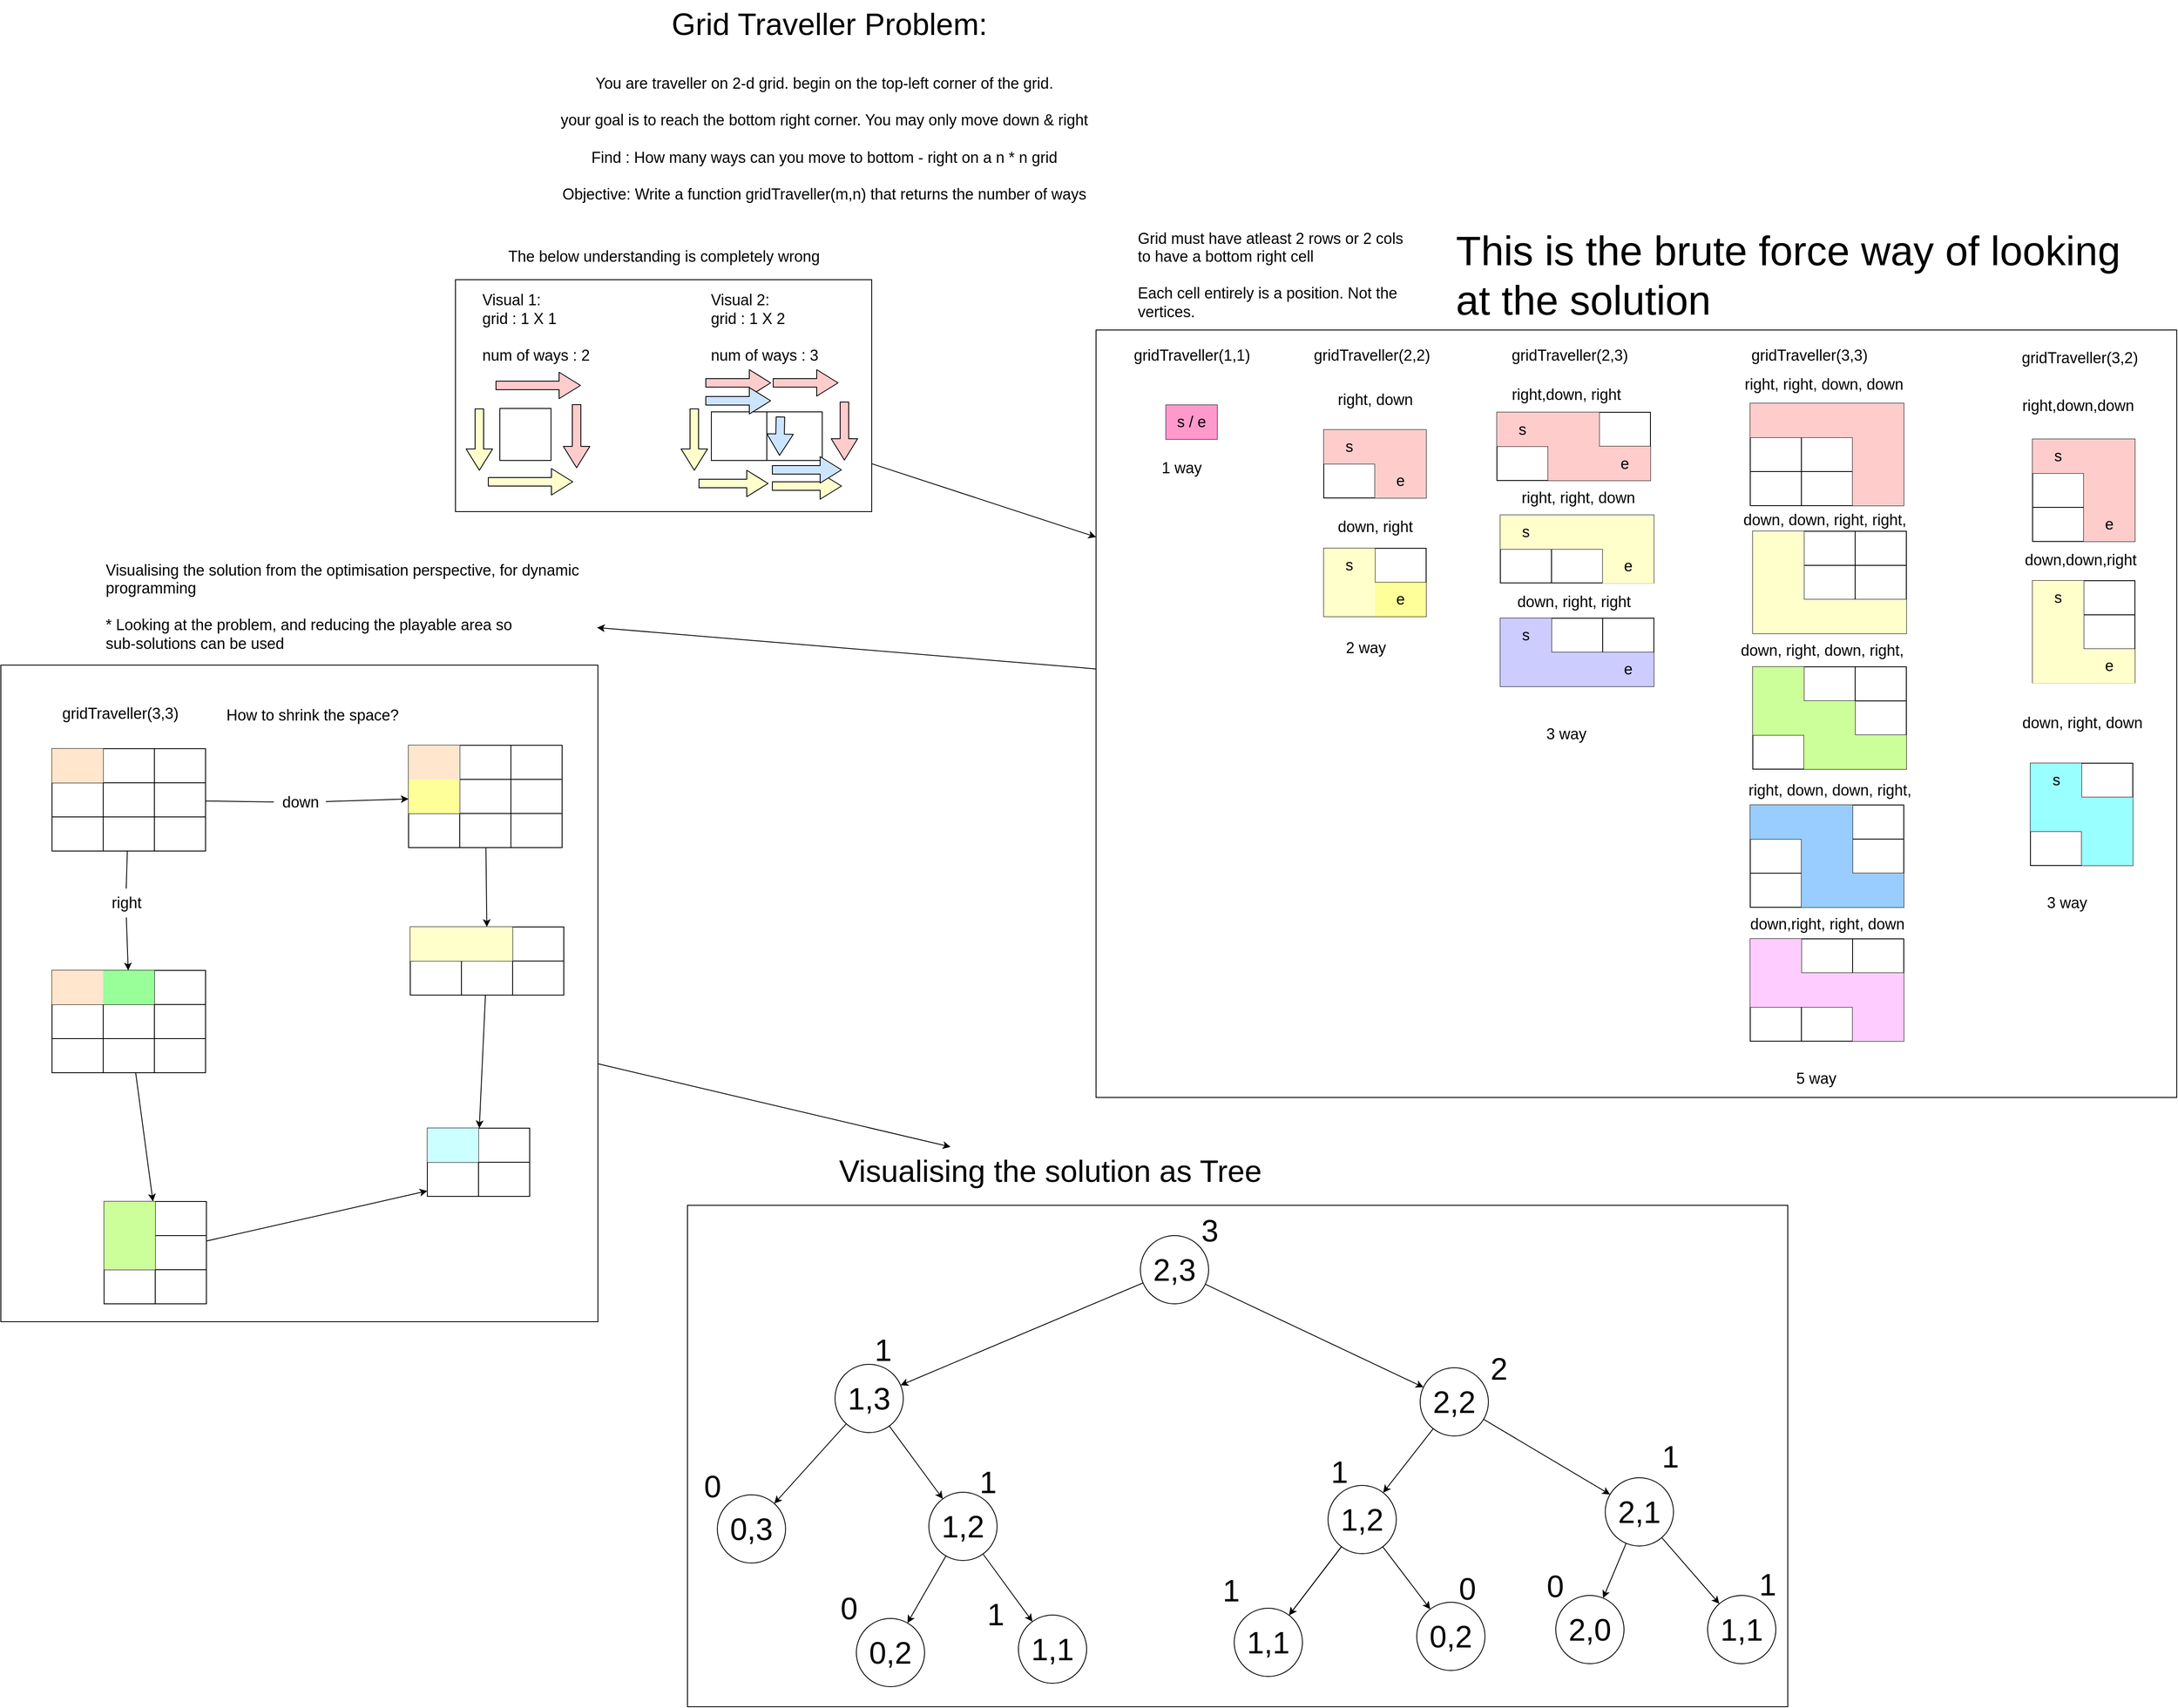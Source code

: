 <mxfile version="24.7.14">
  <diagram id="gJTwF5Tvu23yIfgSgkKy" name="Page-1">
    <mxGraphModel dx="3020" dy="802" grid="0" gridSize="10" guides="1" tooltips="1" connect="1" arrows="1" fold="1" page="0" pageScale="1" pageWidth="827" pageHeight="1169" math="0" shadow="0">
      <root>
        <mxCell id="0" />
        <mxCell id="1" parent="0" />
        <mxCell id="208" value="" style="whiteSpace=wrap;html=1;fontSize=18;fillColor=none;" parent="1" vertex="1">
          <mxGeometry x="737" y="392" width="1267" height="900" as="geometry" />
        </mxCell>
        <mxCell id="212" style="edgeStyle=none;html=1;fontSize=48;fillColor=#CCE5FF;" parent="1" source="29" target="208" edge="1">
          <mxGeometry relative="1" as="geometry" />
        </mxCell>
        <mxCell id="29" value="" style="whiteSpace=wrap;html=1;fontSize=18;" parent="1" vertex="1">
          <mxGeometry x="-14" y="333" width="488" height="272" as="geometry" />
        </mxCell>
        <mxCell id="2" value="&lt;font style=&quot;font-size: 36px;&quot;&gt;Grid Traveller Problem:&lt;/font&gt;" style="text;html=1;align=center;verticalAlign=middle;resizable=0;points=[];autosize=1;strokeColor=none;fillColor=none;" parent="1" vertex="1">
          <mxGeometry x="230" y="5" width="388" height="55" as="geometry" />
        </mxCell>
        <mxCell id="3" value="&lt;span style=&quot;font-size: 18px;&quot;&gt;You are traveller on 2-d grid. begin on the top-left corner of the grid. &lt;br&gt;your goal is to reach the bottom right corner. You may only move down &amp;amp; right&lt;br&gt;Find : How many ways can you move to bottom - right on a n * n grid&lt;br&gt;Objective: Write a function gridTraveller(m,n) that returns the number of ways&lt;br&gt;&lt;/span&gt;" style="text;html=1;align=center;verticalAlign=middle;resizable=0;points=[];autosize=1;strokeColor=none;fillColor=none;fontSize=36;" parent="1" vertex="1">
          <mxGeometry x="100" y="68" width="636" height="185" as="geometry" />
        </mxCell>
        <mxCell id="4" value="" style="shape=table;startSize=0;container=1;collapsible=0;childLayout=tableLayout;fontSize=18;" parent="1" vertex="1">
          <mxGeometry x="38" y="484" width="60" height="61" as="geometry" />
        </mxCell>
        <mxCell id="5" value="" style="shape=tableRow;horizontal=0;startSize=0;swimlaneHead=0;swimlaneBody=0;top=0;left=0;bottom=0;right=0;collapsible=0;dropTarget=0;fillColor=none;points=[[0,0.5],[1,0.5]];portConstraint=eastwest;fontSize=18;" parent="4" vertex="1">
          <mxGeometry width="60" height="61" as="geometry" />
        </mxCell>
        <mxCell id="6" value="" style="shape=partialRectangle;html=1;whiteSpace=wrap;connectable=0;overflow=hidden;fillColor=none;top=0;left=0;bottom=0;right=0;pointerEvents=1;fontSize=18;" parent="5" vertex="1">
          <mxGeometry width="60" height="61" as="geometry">
            <mxRectangle width="60" height="61" as="alternateBounds" />
          </mxGeometry>
        </mxCell>
        <mxCell id="7" value="&lt;div style=&quot;text-align: left;&quot;&gt;&lt;span style=&quot;background-color: initial;&quot;&gt;Visual 1:&lt;/span&gt;&lt;/div&gt;&lt;div style=&quot;text-align: left;&quot;&gt;&lt;span style=&quot;background-color: initial;&quot;&gt;grid : 1 X 1&lt;/span&gt;&lt;/div&gt;&lt;div style=&quot;text-align: left;&quot;&gt;&lt;span style=&quot;background-color: initial;&quot;&gt;&lt;br&gt;&lt;/span&gt;&lt;/div&gt;&lt;div style=&quot;text-align: left;&quot;&gt;&lt;span style=&quot;background-color: initial;&quot;&gt;num of ways : 2&lt;/span&gt;&lt;/div&gt;" style="text;html=1;align=center;verticalAlign=middle;resizable=0;points=[];autosize=1;strokeColor=none;fillColor=none;fontSize=18;" parent="1" vertex="1">
          <mxGeometry x="8" y="341" width="144" height="98" as="geometry" />
        </mxCell>
        <mxCell id="8" value="" style="edgeStyle=none;orthogonalLoop=1;jettySize=auto;html=1;shape=flexArrow;rounded=1;startSize=8;endSize=8;fontSize=18;fillColor=#FFCCCC;" parent="1" edge="1">
          <mxGeometry width="100" relative="1" as="geometry">
            <mxPoint x="33" y="457" as="sourcePoint" />
            <mxPoint x="133" y="457" as="targetPoint" />
            <Array as="points" />
          </mxGeometry>
        </mxCell>
        <mxCell id="10" value="" style="edgeStyle=none;orthogonalLoop=1;jettySize=auto;html=1;shape=flexArrow;rounded=1;startSize=8;endSize=8;fontSize=18;fillColor=#FFCCCC;" parent="1" edge="1">
          <mxGeometry width="100" relative="1" as="geometry">
            <mxPoint x="128" y="479" as="sourcePoint" />
            <mxPoint x="128" y="554" as="targetPoint" />
            <Array as="points" />
          </mxGeometry>
        </mxCell>
        <mxCell id="11" value="" style="edgeStyle=none;orthogonalLoop=1;jettySize=auto;html=1;shape=flexArrow;rounded=1;startSize=8;endSize=8;fontSize=18;fillColor=#FFFFCC;" parent="1" edge="1">
          <mxGeometry width="100" relative="1" as="geometry">
            <mxPoint x="24" y="570" as="sourcePoint" />
            <mxPoint x="124" y="570" as="targetPoint" />
            <Array as="points" />
          </mxGeometry>
        </mxCell>
        <mxCell id="12" value="" style="edgeStyle=none;orthogonalLoop=1;jettySize=auto;html=1;shape=flexArrow;rounded=1;startSize=8;endSize=8;fontSize=18;fillColor=#FFFFCC;" parent="1" edge="1">
          <mxGeometry width="100" relative="1" as="geometry">
            <mxPoint x="14" y="484" as="sourcePoint" />
            <mxPoint x="14" y="557" as="targetPoint" />
            <Array as="points" />
          </mxGeometry>
        </mxCell>
        <mxCell id="13" value="&lt;div style=&quot;text-align: left;&quot;&gt;&lt;span style=&quot;background-color: initial;&quot;&gt;Visual 2:&lt;/span&gt;&lt;/div&gt;&lt;div style=&quot;text-align: left;&quot;&gt;&lt;span style=&quot;background-color: initial;&quot;&gt;grid : 1 X 2&lt;/span&gt;&lt;/div&gt;&lt;div style=&quot;text-align: left;&quot;&gt;&lt;span style=&quot;background-color: initial;&quot;&gt;&lt;br&gt;&lt;/span&gt;&lt;/div&gt;&lt;div style=&quot;text-align: left;&quot;&gt;&lt;span style=&quot;background-color: initial;&quot;&gt;num of ways : 3&lt;/span&gt;&lt;/div&gt;" style="text;html=1;align=center;verticalAlign=middle;resizable=0;points=[];autosize=1;strokeColor=none;fillColor=none;fontSize=18;" parent="1" vertex="1">
          <mxGeometry x="276" y="341" width="144" height="98" as="geometry" />
        </mxCell>
        <mxCell id="14" value="" style="shape=table;startSize=0;container=1;collapsible=0;childLayout=tableLayout;fontSize=18;" parent="1" vertex="1">
          <mxGeometry x="286" y="488" width="130" height="57" as="geometry" />
        </mxCell>
        <mxCell id="15" value="" style="shape=tableRow;horizontal=0;startSize=0;swimlaneHead=0;swimlaneBody=0;top=0;left=0;bottom=0;right=0;collapsible=0;dropTarget=0;fillColor=none;points=[[0,0.5],[1,0.5]];portConstraint=eastwest;fontSize=18;" parent="14" vertex="1">
          <mxGeometry width="130" height="57" as="geometry" />
        </mxCell>
        <mxCell id="16" value="" style="shape=partialRectangle;html=1;whiteSpace=wrap;connectable=0;overflow=hidden;fillColor=none;top=0;left=0;bottom=0;right=0;pointerEvents=1;fontSize=18;" parent="15" vertex="1">
          <mxGeometry width="65" height="57" as="geometry">
            <mxRectangle width="65" height="57" as="alternateBounds" />
          </mxGeometry>
        </mxCell>
        <mxCell id="17" value="" style="shape=partialRectangle;html=1;whiteSpace=wrap;connectable=0;overflow=hidden;fillColor=none;top=0;left=0;bottom=0;right=0;pointerEvents=1;fontSize=18;" parent="15" vertex="1">
          <mxGeometry x="65" width="65" height="57" as="geometry">
            <mxRectangle width="65" height="57" as="alternateBounds" />
          </mxGeometry>
        </mxCell>
        <mxCell id="18" value="" style="edgeStyle=none;orthogonalLoop=1;jettySize=auto;html=1;shape=flexArrow;rounded=1;startSize=8;endSize=8;fontSize=18;fillColor=#FFCCCC;" parent="1" edge="1">
          <mxGeometry width="100" relative="1" as="geometry">
            <mxPoint x="279" y="454" as="sourcePoint" />
            <mxPoint x="356" y="454" as="targetPoint" />
            <Array as="points" />
          </mxGeometry>
        </mxCell>
        <mxCell id="19" value="" style="edgeStyle=none;orthogonalLoop=1;jettySize=auto;html=1;shape=flexArrow;rounded=1;startSize=8;endSize=8;fontSize=18;fillColor=#FFCCCC;" parent="1" edge="1">
          <mxGeometry width="100" relative="1" as="geometry">
            <mxPoint x="358" y="454" as="sourcePoint" />
            <mxPoint x="435" y="454" as="targetPoint" />
            <Array as="points" />
          </mxGeometry>
        </mxCell>
        <mxCell id="20" value="" style="edgeStyle=none;orthogonalLoop=1;jettySize=auto;html=1;shape=flexArrow;rounded=1;startSize=8;endSize=8;fontSize=18;fillColor=#FFCCCC;" parent="1" edge="1">
          <mxGeometry width="100" relative="1" as="geometry">
            <mxPoint x="442" y="476" as="sourcePoint" />
            <mxPoint x="442" y="545" as="targetPoint" />
            <Array as="points" />
          </mxGeometry>
        </mxCell>
        <mxCell id="21" value="" style="edgeStyle=none;orthogonalLoop=1;jettySize=auto;html=1;shape=flexArrow;rounded=1;startSize=8;endSize=8;fontSize=18;fillColor=#FFFFCC;" parent="1" edge="1">
          <mxGeometry width="100" relative="1" as="geometry">
            <mxPoint x="266" y="484" as="sourcePoint" />
            <mxPoint x="266" y="557" as="targetPoint" />
            <Array as="points" />
          </mxGeometry>
        </mxCell>
        <mxCell id="22" value="" style="edgeStyle=none;orthogonalLoop=1;jettySize=auto;html=1;shape=flexArrow;rounded=1;startSize=8;endSize=8;fontSize=18;fillColor=#FFFFCC;" parent="1" edge="1">
          <mxGeometry width="100" relative="1" as="geometry">
            <mxPoint x="271" y="572" as="sourcePoint" />
            <mxPoint x="353" y="572" as="targetPoint" />
            <Array as="points" />
          </mxGeometry>
        </mxCell>
        <mxCell id="23" value="" style="edgeStyle=none;orthogonalLoop=1;jettySize=auto;html=1;shape=flexArrow;rounded=1;startSize=8;endSize=8;fontSize=18;fillColor=#FFFFCC;" parent="1" edge="1">
          <mxGeometry width="100" relative="1" as="geometry">
            <mxPoint x="357" y="575" as="sourcePoint" />
            <mxPoint x="439" y="575" as="targetPoint" />
            <Array as="points" />
          </mxGeometry>
        </mxCell>
        <mxCell id="24" value="" style="edgeStyle=none;orthogonalLoop=1;jettySize=auto;html=1;shape=flexArrow;rounded=1;startSize=8;endSize=8;fontSize=18;fillColor=#CCE5FF;" parent="1" edge="1">
          <mxGeometry width="100" relative="1" as="geometry">
            <mxPoint x="367" y="493.5" as="sourcePoint" />
            <mxPoint x="366" y="539.5" as="targetPoint" />
            <Array as="points" />
          </mxGeometry>
        </mxCell>
        <mxCell id="25" value="" style="edgeStyle=none;orthogonalLoop=1;jettySize=auto;html=1;shape=flexArrow;rounded=1;startSize=8;endSize=8;fontSize=18;fillColor=#CCE5FF;" parent="1" edge="1">
          <mxGeometry width="100" relative="1" as="geometry">
            <mxPoint x="279" y="475" as="sourcePoint" />
            <mxPoint x="356" y="475" as="targetPoint" />
            <Array as="points" />
          </mxGeometry>
        </mxCell>
        <mxCell id="26" value="" style="edgeStyle=none;orthogonalLoop=1;jettySize=auto;html=1;shape=flexArrow;rounded=1;startSize=8;endSize=8;fontSize=18;fillColor=#CCE5FF;" parent="1" edge="1">
          <mxGeometry width="100" relative="1" as="geometry">
            <mxPoint x="357.0" y="556" as="sourcePoint" />
            <mxPoint x="439" y="556" as="targetPoint" />
            <Array as="points" />
          </mxGeometry>
        </mxCell>
        <mxCell id="30" value="The below understanding is completely wrong" style="text;html=1;align=center;verticalAlign=middle;resizable=0;points=[];autosize=1;strokeColor=none;fillColor=none;fontSize=18;" parent="1" vertex="1">
          <mxGeometry x="38" y="289" width="383" height="34" as="geometry" />
        </mxCell>
        <mxCell id="31" value="Grid must have atleast 2 rows or 2 cols&lt;br&gt;to have a bottom right cell&amp;nbsp;&lt;br&gt;&lt;br&gt;Each cell entirely is a position. Not the&amp;nbsp;&lt;br&gt;vertices." style="text;html=1;align=left;verticalAlign=middle;resizable=0;points=[];autosize=1;strokeColor=none;fillColor=none;fontSize=18;" parent="1" vertex="1">
          <mxGeometry x="784" y="268" width="329" height="120" as="geometry" />
        </mxCell>
        <mxCell id="32" value="" style="shape=table;startSize=0;container=1;collapsible=0;childLayout=tableLayout;fontSize=18;" parent="1" vertex="1">
          <mxGeometry x="1004" y="509" width="120" height="80" as="geometry" />
        </mxCell>
        <mxCell id="33" value="" style="shape=tableRow;horizontal=0;startSize=0;swimlaneHead=0;swimlaneBody=0;top=0;left=0;bottom=0;right=0;collapsible=0;dropTarget=0;fillColor=none;points=[[0,0.5],[1,0.5]];portConstraint=eastwest;fontSize=18;" parent="32" vertex="1">
          <mxGeometry width="120" height="40" as="geometry" />
        </mxCell>
        <mxCell id="34" value="s" style="shape=partialRectangle;html=1;whiteSpace=wrap;connectable=0;overflow=hidden;fillColor=#FFCCCC;top=0;left=0;bottom=0;right=0;pointerEvents=1;fontSize=18;" parent="33" vertex="1">
          <mxGeometry width="60" height="40" as="geometry">
            <mxRectangle width="60" height="40" as="alternateBounds" />
          </mxGeometry>
        </mxCell>
        <mxCell id="35" value="" style="shape=partialRectangle;html=1;whiteSpace=wrap;connectable=0;overflow=hidden;fillColor=#FFCCCC;top=0;left=0;bottom=0;right=0;pointerEvents=1;fontSize=18;" parent="33" vertex="1">
          <mxGeometry x="60" width="60" height="40" as="geometry">
            <mxRectangle width="60" height="40" as="alternateBounds" />
          </mxGeometry>
        </mxCell>
        <mxCell id="37" value="" style="shape=tableRow;horizontal=0;startSize=0;swimlaneHead=0;swimlaneBody=0;top=0;left=0;bottom=0;right=0;collapsible=0;dropTarget=0;fillColor=none;points=[[0,0.5],[1,0.5]];portConstraint=eastwest;fontSize=18;" parent="32" vertex="1">
          <mxGeometry y="40" width="120" height="40" as="geometry" />
        </mxCell>
        <mxCell id="38" value="" style="shape=partialRectangle;html=1;whiteSpace=wrap;connectable=0;overflow=hidden;fillColor=none;top=0;left=0;bottom=0;right=0;pointerEvents=1;fontSize=18;" parent="37" vertex="1">
          <mxGeometry width="60" height="40" as="geometry">
            <mxRectangle width="60" height="40" as="alternateBounds" />
          </mxGeometry>
        </mxCell>
        <mxCell id="39" value="e" style="shape=partialRectangle;html=1;whiteSpace=wrap;connectable=0;overflow=hidden;fillColor=#FFCCCC;top=0;left=0;bottom=0;right=0;pointerEvents=1;fontSize=18;" parent="37" vertex="1">
          <mxGeometry x="60" width="60" height="40" as="geometry">
            <mxRectangle width="60" height="40" as="alternateBounds" />
          </mxGeometry>
        </mxCell>
        <mxCell id="41" value="gridTraveller(2,2)" style="text;html=1;align=center;verticalAlign=middle;resizable=0;points=[];autosize=1;strokeColor=none;fillColor=none;fontSize=18;" parent="1" vertex="1">
          <mxGeometry x="983" y="405" width="154" height="34" as="geometry" />
        </mxCell>
        <mxCell id="44" value="" style="shape=table;startSize=0;container=1;collapsible=0;childLayout=tableLayout;fontSize=18;" parent="1" vertex="1">
          <mxGeometry x="1004" y="648" width="120" height="80" as="geometry" />
        </mxCell>
        <mxCell id="45" value="" style="shape=tableRow;horizontal=0;startSize=0;swimlaneHead=0;swimlaneBody=0;top=0;left=0;bottom=0;right=0;collapsible=0;dropTarget=0;fillColor=none;points=[[0,0.5],[1,0.5]];portConstraint=eastwest;fontSize=18;" parent="44" vertex="1">
          <mxGeometry width="120" height="40" as="geometry" />
        </mxCell>
        <mxCell id="46" value="s" style="shape=partialRectangle;html=1;whiteSpace=wrap;connectable=0;overflow=hidden;fillColor=#FFFFCC;top=0;left=0;bottom=0;right=0;pointerEvents=1;fontSize=18;" parent="45" vertex="1">
          <mxGeometry width="60" height="40" as="geometry">
            <mxRectangle width="60" height="40" as="alternateBounds" />
          </mxGeometry>
        </mxCell>
        <mxCell id="47" value="" style="shape=partialRectangle;html=1;whiteSpace=wrap;connectable=0;overflow=hidden;fillColor=none;top=0;left=0;bottom=0;right=0;pointerEvents=1;fontSize=18;" parent="45" vertex="1">
          <mxGeometry x="60" width="60" height="40" as="geometry">
            <mxRectangle width="60" height="40" as="alternateBounds" />
          </mxGeometry>
        </mxCell>
        <mxCell id="48" value="" style="shape=tableRow;horizontal=0;startSize=0;swimlaneHead=0;swimlaneBody=0;top=0;left=0;bottom=0;right=0;collapsible=0;dropTarget=0;fillColor=none;points=[[0,0.5],[1,0.5]];portConstraint=eastwest;fontSize=18;" parent="44" vertex="1">
          <mxGeometry y="40" width="120" height="40" as="geometry" />
        </mxCell>
        <mxCell id="49" value="" style="shape=partialRectangle;html=1;whiteSpace=wrap;connectable=0;overflow=hidden;fillColor=#FFFFCC;top=0;left=0;bottom=0;right=0;pointerEvents=1;fontSize=18;" parent="48" vertex="1">
          <mxGeometry width="60" height="40" as="geometry">
            <mxRectangle width="60" height="40" as="alternateBounds" />
          </mxGeometry>
        </mxCell>
        <mxCell id="50" value="e" style="shape=partialRectangle;html=1;whiteSpace=wrap;connectable=0;overflow=hidden;fillColor=#FFFF99;top=0;left=0;bottom=0;right=0;pointerEvents=1;fontSize=18;" parent="48" vertex="1">
          <mxGeometry x="60" width="60" height="40" as="geometry">
            <mxRectangle width="60" height="40" as="alternateBounds" />
          </mxGeometry>
        </mxCell>
        <mxCell id="51" value="gridTraveller(2,3)" style="text;html=1;align=center;verticalAlign=middle;resizable=0;points=[];autosize=1;strokeColor=none;fillColor=none;fontSize=18;" parent="1" vertex="1">
          <mxGeometry x="1215" y="405" width="154" height="34" as="geometry" />
        </mxCell>
        <mxCell id="52" value="" style="shape=table;startSize=0;container=1;collapsible=0;childLayout=tableLayout;fontSize=18;fillColor=none;" parent="1" vertex="1">
          <mxGeometry x="1207" y="488.5" width="180" height="80" as="geometry" />
        </mxCell>
        <mxCell id="53" value="" style="shape=tableRow;horizontal=0;startSize=0;swimlaneHead=0;swimlaneBody=0;top=0;left=0;bottom=0;right=0;collapsible=0;dropTarget=0;fillColor=none;points=[[0,0.5],[1,0.5]];portConstraint=eastwest;fontSize=18;" parent="52" vertex="1">
          <mxGeometry width="180" height="40" as="geometry" />
        </mxCell>
        <mxCell id="54" value="s" style="shape=partialRectangle;html=1;whiteSpace=wrap;connectable=0;overflow=hidden;fillColor=#FFCCCC;top=0;left=0;bottom=0;right=0;pointerEvents=1;fontSize=18;" parent="53" vertex="1">
          <mxGeometry width="60" height="40" as="geometry">
            <mxRectangle width="60" height="40" as="alternateBounds" />
          </mxGeometry>
        </mxCell>
        <mxCell id="55" value="" style="shape=partialRectangle;html=1;whiteSpace=wrap;connectable=0;overflow=hidden;fillColor=#FFCCCC;top=0;left=0;bottom=0;right=0;pointerEvents=1;fontSize=18;" parent="53" vertex="1">
          <mxGeometry x="60" width="60" height="40" as="geometry">
            <mxRectangle width="60" height="40" as="alternateBounds" />
          </mxGeometry>
        </mxCell>
        <mxCell id="56" value="" style="shape=partialRectangle;html=1;whiteSpace=wrap;connectable=0;overflow=hidden;fillColor=none;top=0;left=0;bottom=0;right=0;pointerEvents=1;fontSize=18;" parent="53" vertex="1">
          <mxGeometry x="120" width="60" height="40" as="geometry">
            <mxRectangle width="60" height="40" as="alternateBounds" />
          </mxGeometry>
        </mxCell>
        <mxCell id="57" value="" style="shape=tableRow;horizontal=0;startSize=0;swimlaneHead=0;swimlaneBody=0;top=0;left=0;bottom=0;right=0;collapsible=0;dropTarget=0;fillColor=none;points=[[0,0.5],[1,0.5]];portConstraint=eastwest;fontSize=18;" parent="52" vertex="1">
          <mxGeometry y="40" width="180" height="40" as="geometry" />
        </mxCell>
        <mxCell id="58" value="" style="shape=partialRectangle;html=1;whiteSpace=wrap;connectable=0;overflow=hidden;fillColor=none;top=0;left=0;bottom=0;right=0;pointerEvents=1;fontSize=18;" parent="57" vertex="1">
          <mxGeometry width="60" height="40" as="geometry">
            <mxRectangle width="60" height="40" as="alternateBounds" />
          </mxGeometry>
        </mxCell>
        <mxCell id="59" value="" style="shape=partialRectangle;html=1;whiteSpace=wrap;connectable=0;overflow=hidden;fillColor=#FFCCCC;top=0;left=0;bottom=0;right=0;pointerEvents=1;fontSize=18;" parent="57" vertex="1">
          <mxGeometry x="60" width="60" height="40" as="geometry">
            <mxRectangle width="60" height="40" as="alternateBounds" />
          </mxGeometry>
        </mxCell>
        <mxCell id="60" value="e" style="shape=partialRectangle;html=1;whiteSpace=wrap;connectable=0;overflow=hidden;fillColor=#FFCCCC;top=0;left=0;bottom=0;right=0;pointerEvents=1;fontSize=18;" parent="57" vertex="1">
          <mxGeometry x="120" width="60" height="40" as="geometry">
            <mxRectangle width="60" height="40" as="alternateBounds" />
          </mxGeometry>
        </mxCell>
        <mxCell id="61" value="" style="shape=table;startSize=0;container=1;collapsible=0;childLayout=tableLayout;fontSize=18;fillColor=none;" parent="1" vertex="1">
          <mxGeometry x="1211" y="609" width="180" height="79.667" as="geometry" />
        </mxCell>
        <mxCell id="62" value="" style="shape=tableRow;horizontal=0;startSize=0;swimlaneHead=0;swimlaneBody=0;top=0;left=0;bottom=0;right=0;collapsible=0;dropTarget=0;fillColor=none;points=[[0,0.5],[1,0.5]];portConstraint=eastwest;fontSize=18;" parent="61" vertex="1">
          <mxGeometry width="180" height="40" as="geometry" />
        </mxCell>
        <mxCell id="63" value="s" style="shape=partialRectangle;html=1;whiteSpace=wrap;connectable=0;overflow=hidden;fillColor=#FFFFCC;top=0;left=0;bottom=0;right=0;pointerEvents=1;fontSize=18;" parent="62" vertex="1">
          <mxGeometry width="60" height="40" as="geometry">
            <mxRectangle width="60" height="40" as="alternateBounds" />
          </mxGeometry>
        </mxCell>
        <mxCell id="64" value="" style="shape=partialRectangle;html=1;whiteSpace=wrap;connectable=0;overflow=hidden;fillColor=#FFFFCC;top=0;left=0;bottom=0;right=0;pointerEvents=1;fontSize=18;" parent="62" vertex="1">
          <mxGeometry x="60" width="60" height="40" as="geometry">
            <mxRectangle width="60" height="40" as="alternateBounds" />
          </mxGeometry>
        </mxCell>
        <mxCell id="65" value="" style="shape=partialRectangle;html=1;whiteSpace=wrap;connectable=0;overflow=hidden;fillColor=#FFFFCC;top=0;left=0;bottom=0;right=0;pointerEvents=1;fontSize=18;" parent="62" vertex="1">
          <mxGeometry x="120" width="60" height="40" as="geometry">
            <mxRectangle width="60" height="40" as="alternateBounds" />
          </mxGeometry>
        </mxCell>
        <mxCell id="66" value="" style="shape=tableRow;horizontal=0;startSize=0;swimlaneHead=0;swimlaneBody=0;top=0;left=0;bottom=0;right=0;collapsible=0;dropTarget=0;fillColor=none;points=[[0,0.5],[1,0.5]];portConstraint=eastwest;fontSize=18;" parent="61" vertex="1">
          <mxGeometry y="40" width="180" height="40" as="geometry" />
        </mxCell>
        <mxCell id="67" value="" style="shape=partialRectangle;html=1;whiteSpace=wrap;connectable=0;overflow=hidden;fillColor=none;top=0;left=0;bottom=0;right=0;pointerEvents=1;fontSize=18;" parent="66" vertex="1">
          <mxGeometry width="60" height="40" as="geometry">
            <mxRectangle width="60" height="40" as="alternateBounds" />
          </mxGeometry>
        </mxCell>
        <mxCell id="68" value="" style="shape=partialRectangle;html=1;whiteSpace=wrap;connectable=0;overflow=hidden;fillColor=none;top=0;left=0;bottom=0;right=0;pointerEvents=1;fontSize=18;" parent="66" vertex="1">
          <mxGeometry x="60" width="60" height="40" as="geometry">
            <mxRectangle width="60" height="40" as="alternateBounds" />
          </mxGeometry>
        </mxCell>
        <mxCell id="69" value="e" style="shape=partialRectangle;html=1;whiteSpace=wrap;connectable=0;overflow=hidden;fillColor=#FFFFCC;top=0;left=0;bottom=0;right=0;pointerEvents=1;fontSize=18;" parent="66" vertex="1">
          <mxGeometry x="120" width="60" height="40" as="geometry">
            <mxRectangle width="60" height="40" as="alternateBounds" />
          </mxGeometry>
        </mxCell>
        <mxCell id="70" value="" style="shape=table;startSize=0;container=1;collapsible=0;childLayout=tableLayout;fontSize=18;fillColor=none;" parent="1" vertex="1">
          <mxGeometry x="1211" y="730" width="180" height="80" as="geometry" />
        </mxCell>
        <mxCell id="71" value="" style="shape=tableRow;horizontal=0;startSize=0;swimlaneHead=0;swimlaneBody=0;top=0;left=0;bottom=0;right=0;collapsible=0;dropTarget=0;fillColor=none;points=[[0,0.5],[1,0.5]];portConstraint=eastwest;fontSize=18;" parent="70" vertex="1">
          <mxGeometry width="180" height="40" as="geometry" />
        </mxCell>
        <mxCell id="72" value="s" style="shape=partialRectangle;html=1;whiteSpace=wrap;connectable=0;overflow=hidden;fillColor=#CCCCFF;top=0;left=0;bottom=0;right=0;pointerEvents=1;fontSize=18;" parent="71" vertex="1">
          <mxGeometry width="60" height="40" as="geometry">
            <mxRectangle width="60" height="40" as="alternateBounds" />
          </mxGeometry>
        </mxCell>
        <mxCell id="73" value="" style="shape=partialRectangle;html=1;whiteSpace=wrap;connectable=0;overflow=hidden;fillColor=none;top=0;left=0;bottom=0;right=0;pointerEvents=1;fontSize=18;" parent="71" vertex="1">
          <mxGeometry x="60" width="60" height="40" as="geometry">
            <mxRectangle width="60" height="40" as="alternateBounds" />
          </mxGeometry>
        </mxCell>
        <mxCell id="74" value="" style="shape=partialRectangle;html=1;whiteSpace=wrap;connectable=0;overflow=hidden;fillColor=none;top=0;left=0;bottom=0;right=0;pointerEvents=1;fontSize=18;" parent="71" vertex="1">
          <mxGeometry x="120" width="60" height="40" as="geometry">
            <mxRectangle width="60" height="40" as="alternateBounds" />
          </mxGeometry>
        </mxCell>
        <mxCell id="75" value="" style="shape=tableRow;horizontal=0;startSize=0;swimlaneHead=0;swimlaneBody=0;top=0;left=0;bottom=0;right=0;collapsible=0;dropTarget=0;fillColor=none;points=[[0,0.5],[1,0.5]];portConstraint=eastwest;fontSize=18;" parent="70" vertex="1">
          <mxGeometry y="40" width="180" height="40" as="geometry" />
        </mxCell>
        <mxCell id="76" value="" style="shape=partialRectangle;html=1;whiteSpace=wrap;connectable=0;overflow=hidden;fillColor=#CCCCFF;top=0;left=0;bottom=0;right=0;pointerEvents=1;fontSize=18;" parent="75" vertex="1">
          <mxGeometry width="60" height="40" as="geometry">
            <mxRectangle width="60" height="40" as="alternateBounds" />
          </mxGeometry>
        </mxCell>
        <mxCell id="77" value="" style="shape=partialRectangle;html=1;whiteSpace=wrap;connectable=0;overflow=hidden;fillColor=#CCCCFF;top=0;left=0;bottom=0;right=0;pointerEvents=1;fontSize=18;" parent="75" vertex="1">
          <mxGeometry x="60" width="60" height="40" as="geometry">
            <mxRectangle width="60" height="40" as="alternateBounds" />
          </mxGeometry>
        </mxCell>
        <mxCell id="78" value="e" style="shape=partialRectangle;html=1;whiteSpace=wrap;connectable=0;overflow=hidden;fillColor=#CCCCFF;top=0;left=0;bottom=0;right=0;pointerEvents=1;fontSize=18;" parent="75" vertex="1">
          <mxGeometry x="120" width="60" height="40" as="geometry">
            <mxRectangle width="60" height="40" as="alternateBounds" />
          </mxGeometry>
        </mxCell>
        <mxCell id="79" value="right, down" style="text;html=1;align=center;verticalAlign=middle;resizable=0;points=[];autosize=1;strokeColor=none;fillColor=none;fontSize=18;" parent="1" vertex="1">
          <mxGeometry x="1011" y="457" width="106" height="34" as="geometry" />
        </mxCell>
        <mxCell id="80" value="down, right" style="text;html=1;align=center;verticalAlign=middle;resizable=0;points=[];autosize=1;strokeColor=none;fillColor=none;fontSize=18;" parent="1" vertex="1">
          <mxGeometry x="1011" y="606" width="106" height="34" as="geometry" />
        </mxCell>
        <mxCell id="81" value="right,down, right" style="text;html=1;align=center;verticalAlign=middle;resizable=0;points=[];autosize=1;strokeColor=none;fillColor=none;fontSize=18;" parent="1" vertex="1">
          <mxGeometry x="1215" y="451" width="146" height="34" as="geometry" />
        </mxCell>
        <mxCell id="82" value="right, right, down" style="text;html=1;align=center;verticalAlign=middle;resizable=0;points=[];autosize=1;strokeColor=none;fillColor=none;fontSize=18;" parent="1" vertex="1">
          <mxGeometry x="1226" y="572" width="151" height="34" as="geometry" />
        </mxCell>
        <mxCell id="83" value="down, right, right" style="text;html=1;align=center;verticalAlign=middle;resizable=0;points=[];autosize=1;strokeColor=none;fillColor=none;fontSize=18;" parent="1" vertex="1">
          <mxGeometry x="1221.5" y="694" width="151" height="34" as="geometry" />
        </mxCell>
        <mxCell id="84" value="gridTraveller(1,1)" style="text;html=1;align=center;verticalAlign=middle;resizable=0;points=[];autosize=1;strokeColor=none;fillColor=none;fontSize=18;" parent="1" vertex="1">
          <mxGeometry x="772" y="405" width="154" height="34" as="geometry" />
        </mxCell>
        <mxCell id="85" value="" style="shape=table;startSize=0;container=1;collapsible=0;childLayout=tableLayout;fontSize=18;fillColor=none;" parent="1" vertex="1">
          <mxGeometry x="819" y="480" width="60" height="40" as="geometry" />
        </mxCell>
        <mxCell id="86" value="" style="shape=tableRow;horizontal=0;startSize=0;swimlaneHead=0;swimlaneBody=0;top=0;left=0;bottom=0;right=0;collapsible=0;dropTarget=0;fillColor=none;points=[[0,0.5],[1,0.5]];portConstraint=eastwest;fontSize=18;" parent="85" vertex="1">
          <mxGeometry width="60" height="40" as="geometry" />
        </mxCell>
        <mxCell id="87" value="s / e" style="shape=partialRectangle;html=1;whiteSpace=wrap;connectable=0;overflow=hidden;fillColor=#FF99CC;top=0;left=0;bottom=0;right=0;pointerEvents=1;fontSize=18;" parent="86" vertex="1">
          <mxGeometry width="60" height="40" as="geometry">
            <mxRectangle width="60" height="40" as="alternateBounds" />
          </mxGeometry>
        </mxCell>
        <mxCell id="88" value="gridTraveller(3,3)" style="text;html=1;align=center;verticalAlign=middle;resizable=0;points=[];autosize=1;strokeColor=none;fillColor=none;fontSize=18;" parent="1" vertex="1">
          <mxGeometry x="1496" y="405" width="154" height="34" as="geometry" />
        </mxCell>
        <mxCell id="89" value="" style="shape=table;startSize=0;container=1;collapsible=0;childLayout=tableLayout;fontSize=18;fillColor=none;" parent="1" vertex="1">
          <mxGeometry x="1504" y="478" width="180" height="120" as="geometry" />
        </mxCell>
        <mxCell id="90" value="" style="shape=tableRow;horizontal=0;startSize=0;swimlaneHead=0;swimlaneBody=0;top=0;left=0;bottom=0;right=0;collapsible=0;dropTarget=0;fillColor=none;points=[[0,0.5],[1,0.5]];portConstraint=eastwest;fontSize=18;" parent="89" vertex="1">
          <mxGeometry width="180" height="40" as="geometry" />
        </mxCell>
        <mxCell id="91" value="" style="shape=partialRectangle;html=1;whiteSpace=wrap;connectable=0;overflow=hidden;fillColor=#FFCCCC;top=0;left=0;bottom=0;right=0;pointerEvents=1;fontSize=18;" parent="90" vertex="1">
          <mxGeometry width="60" height="40" as="geometry">
            <mxRectangle width="60" height="40" as="alternateBounds" />
          </mxGeometry>
        </mxCell>
        <mxCell id="92" value="" style="shape=partialRectangle;html=1;whiteSpace=wrap;connectable=0;overflow=hidden;fillColor=#FFCCCC;top=0;left=0;bottom=0;right=0;pointerEvents=1;fontSize=18;" parent="90" vertex="1">
          <mxGeometry x="60" width="60" height="40" as="geometry">
            <mxRectangle width="60" height="40" as="alternateBounds" />
          </mxGeometry>
        </mxCell>
        <mxCell id="93" value="" style="shape=partialRectangle;html=1;whiteSpace=wrap;connectable=0;overflow=hidden;fillColor=#FFCCCC;top=0;left=0;bottom=0;right=0;pointerEvents=1;fontSize=18;" parent="90" vertex="1">
          <mxGeometry x="120" width="60" height="40" as="geometry">
            <mxRectangle width="60" height="40" as="alternateBounds" />
          </mxGeometry>
        </mxCell>
        <mxCell id="94" value="" style="shape=tableRow;horizontal=0;startSize=0;swimlaneHead=0;swimlaneBody=0;top=0;left=0;bottom=0;right=0;collapsible=0;dropTarget=0;fillColor=none;points=[[0,0.5],[1,0.5]];portConstraint=eastwest;fontSize=18;" parent="89" vertex="1">
          <mxGeometry y="40" width="180" height="40" as="geometry" />
        </mxCell>
        <mxCell id="95" value="" style="shape=partialRectangle;html=1;whiteSpace=wrap;connectable=0;overflow=hidden;fillColor=none;top=0;left=0;bottom=0;right=0;pointerEvents=1;fontSize=18;" parent="94" vertex="1">
          <mxGeometry width="60" height="40" as="geometry">
            <mxRectangle width="60" height="40" as="alternateBounds" />
          </mxGeometry>
        </mxCell>
        <mxCell id="96" value="" style="shape=partialRectangle;html=1;whiteSpace=wrap;connectable=0;overflow=hidden;fillColor=none;top=0;left=0;bottom=0;right=0;pointerEvents=1;fontSize=18;" parent="94" vertex="1">
          <mxGeometry x="60" width="60" height="40" as="geometry">
            <mxRectangle width="60" height="40" as="alternateBounds" />
          </mxGeometry>
        </mxCell>
        <mxCell id="97" value="" style="shape=partialRectangle;html=1;whiteSpace=wrap;connectable=0;overflow=hidden;fillColor=#FFCCCC;top=0;left=0;bottom=0;right=0;pointerEvents=1;fontSize=18;" parent="94" vertex="1">
          <mxGeometry x="120" width="60" height="40" as="geometry">
            <mxRectangle width="60" height="40" as="alternateBounds" />
          </mxGeometry>
        </mxCell>
        <mxCell id="98" value="" style="shape=tableRow;horizontal=0;startSize=0;swimlaneHead=0;swimlaneBody=0;top=0;left=0;bottom=0;right=0;collapsible=0;dropTarget=0;fillColor=none;points=[[0,0.5],[1,0.5]];portConstraint=eastwest;fontSize=18;" parent="89" vertex="1">
          <mxGeometry y="80" width="180" height="40" as="geometry" />
        </mxCell>
        <mxCell id="99" value="" style="shape=partialRectangle;html=1;whiteSpace=wrap;connectable=0;overflow=hidden;fillColor=none;top=0;left=0;bottom=0;right=0;pointerEvents=1;fontSize=18;" parent="98" vertex="1">
          <mxGeometry width="60" height="40" as="geometry">
            <mxRectangle width="60" height="40" as="alternateBounds" />
          </mxGeometry>
        </mxCell>
        <mxCell id="100" value="" style="shape=partialRectangle;html=1;whiteSpace=wrap;connectable=0;overflow=hidden;fillColor=none;top=0;left=0;bottom=0;right=0;pointerEvents=1;fontSize=18;" parent="98" vertex="1">
          <mxGeometry x="60" width="60" height="40" as="geometry">
            <mxRectangle width="60" height="40" as="alternateBounds" />
          </mxGeometry>
        </mxCell>
        <mxCell id="101" value="" style="shape=partialRectangle;html=1;whiteSpace=wrap;connectable=0;overflow=hidden;fillColor=#FFCCCC;top=0;left=0;bottom=0;right=0;pointerEvents=1;fontSize=18;" parent="98" vertex="1">
          <mxGeometry x="120" width="60" height="40" as="geometry">
            <mxRectangle width="60" height="40" as="alternateBounds" />
          </mxGeometry>
        </mxCell>
        <mxCell id="102" value="" style="shape=table;startSize=0;container=1;collapsible=0;childLayout=tableLayout;fontSize=18;fillColor=none;" parent="1" vertex="1">
          <mxGeometry x="1507" y="628" width="180" height="120" as="geometry" />
        </mxCell>
        <mxCell id="103" value="" style="shape=tableRow;horizontal=0;startSize=0;swimlaneHead=0;swimlaneBody=0;top=0;left=0;bottom=0;right=0;collapsible=0;dropTarget=0;fillColor=none;points=[[0,0.5],[1,0.5]];portConstraint=eastwest;fontSize=18;" parent="102" vertex="1">
          <mxGeometry width="180" height="40" as="geometry" />
        </mxCell>
        <mxCell id="104" value="" style="shape=partialRectangle;html=1;whiteSpace=wrap;connectable=0;overflow=hidden;fillColor=#FFFFCC;top=0;left=0;bottom=0;right=0;pointerEvents=1;fontSize=18;" parent="103" vertex="1">
          <mxGeometry width="60" height="40" as="geometry">
            <mxRectangle width="60" height="40" as="alternateBounds" />
          </mxGeometry>
        </mxCell>
        <mxCell id="105" value="" style="shape=partialRectangle;html=1;whiteSpace=wrap;connectable=0;overflow=hidden;fillColor=none;top=0;left=0;bottom=0;right=0;pointerEvents=1;fontSize=18;" parent="103" vertex="1">
          <mxGeometry x="60" width="60" height="40" as="geometry">
            <mxRectangle width="60" height="40" as="alternateBounds" />
          </mxGeometry>
        </mxCell>
        <mxCell id="106" value="" style="shape=partialRectangle;html=1;whiteSpace=wrap;connectable=0;overflow=hidden;fillColor=none;top=0;left=0;bottom=0;right=0;pointerEvents=1;fontSize=18;" parent="103" vertex="1">
          <mxGeometry x="120" width="60" height="40" as="geometry">
            <mxRectangle width="60" height="40" as="alternateBounds" />
          </mxGeometry>
        </mxCell>
        <mxCell id="107" value="" style="shape=tableRow;horizontal=0;startSize=0;swimlaneHead=0;swimlaneBody=0;top=0;left=0;bottom=0;right=0;collapsible=0;dropTarget=0;fillColor=none;points=[[0,0.5],[1,0.5]];portConstraint=eastwest;fontSize=18;" parent="102" vertex="1">
          <mxGeometry y="40" width="180" height="40" as="geometry" />
        </mxCell>
        <mxCell id="108" value="" style="shape=partialRectangle;html=1;whiteSpace=wrap;connectable=0;overflow=hidden;fillColor=#FFFFCC;top=0;left=0;bottom=0;right=0;pointerEvents=1;fontSize=18;" parent="107" vertex="1">
          <mxGeometry width="60" height="40" as="geometry">
            <mxRectangle width="60" height="40" as="alternateBounds" />
          </mxGeometry>
        </mxCell>
        <mxCell id="109" value="" style="shape=partialRectangle;html=1;whiteSpace=wrap;connectable=0;overflow=hidden;fillColor=none;top=0;left=0;bottom=0;right=0;pointerEvents=1;fontSize=18;" parent="107" vertex="1">
          <mxGeometry x="60" width="60" height="40" as="geometry">
            <mxRectangle width="60" height="40" as="alternateBounds" />
          </mxGeometry>
        </mxCell>
        <mxCell id="110" value="" style="shape=partialRectangle;html=1;whiteSpace=wrap;connectable=0;overflow=hidden;fillColor=none;top=0;left=0;bottom=0;right=0;pointerEvents=1;fontSize=18;" parent="107" vertex="1">
          <mxGeometry x="120" width="60" height="40" as="geometry">
            <mxRectangle width="60" height="40" as="alternateBounds" />
          </mxGeometry>
        </mxCell>
        <mxCell id="111" value="" style="shape=tableRow;horizontal=0;startSize=0;swimlaneHead=0;swimlaneBody=0;top=0;left=0;bottom=0;right=0;collapsible=0;dropTarget=0;fillColor=none;points=[[0,0.5],[1,0.5]];portConstraint=eastwest;fontSize=18;" parent="102" vertex="1">
          <mxGeometry y="80" width="180" height="40" as="geometry" />
        </mxCell>
        <mxCell id="112" value="" style="shape=partialRectangle;html=1;whiteSpace=wrap;connectable=0;overflow=hidden;fillColor=#FFFFCC;top=0;left=0;bottom=0;right=0;pointerEvents=1;fontSize=18;" parent="111" vertex="1">
          <mxGeometry width="60" height="40" as="geometry">
            <mxRectangle width="60" height="40" as="alternateBounds" />
          </mxGeometry>
        </mxCell>
        <mxCell id="113" value="" style="shape=partialRectangle;html=1;whiteSpace=wrap;connectable=0;overflow=hidden;fillColor=#FFFFCC;top=0;left=0;bottom=0;right=0;pointerEvents=1;fontSize=18;" parent="111" vertex="1">
          <mxGeometry x="60" width="60" height="40" as="geometry">
            <mxRectangle width="60" height="40" as="alternateBounds" />
          </mxGeometry>
        </mxCell>
        <mxCell id="114" value="" style="shape=partialRectangle;html=1;whiteSpace=wrap;connectable=0;overflow=hidden;fillColor=#FFFFCC;top=0;left=0;bottom=0;right=0;pointerEvents=1;fontSize=18;" parent="111" vertex="1">
          <mxGeometry x="120" width="60" height="40" as="geometry">
            <mxRectangle width="60" height="40" as="alternateBounds" />
          </mxGeometry>
        </mxCell>
        <mxCell id="115" value="" style="shape=table;startSize=0;container=1;collapsible=0;childLayout=tableLayout;fontSize=18;fillColor=none;" parent="1" vertex="1">
          <mxGeometry x="1507" y="787" width="180" height="120" as="geometry" />
        </mxCell>
        <mxCell id="116" value="" style="shape=tableRow;horizontal=0;startSize=0;swimlaneHead=0;swimlaneBody=0;top=0;left=0;bottom=0;right=0;collapsible=0;dropTarget=0;fillColor=none;points=[[0,0.5],[1,0.5]];portConstraint=eastwest;fontSize=18;" parent="115" vertex="1">
          <mxGeometry width="180" height="40" as="geometry" />
        </mxCell>
        <mxCell id="117" value="" style="shape=partialRectangle;html=1;whiteSpace=wrap;connectable=0;overflow=hidden;fillColor=#CCFF99;top=0;left=0;bottom=0;right=0;pointerEvents=1;fontSize=18;" parent="116" vertex="1">
          <mxGeometry width="60" height="40" as="geometry">
            <mxRectangle width="60" height="40" as="alternateBounds" />
          </mxGeometry>
        </mxCell>
        <mxCell id="118" value="" style="shape=partialRectangle;html=1;whiteSpace=wrap;connectable=0;overflow=hidden;fillColor=none;top=0;left=0;bottom=0;right=0;pointerEvents=1;fontSize=18;" parent="116" vertex="1">
          <mxGeometry x="60" width="60" height="40" as="geometry">
            <mxRectangle width="60" height="40" as="alternateBounds" />
          </mxGeometry>
        </mxCell>
        <mxCell id="119" value="" style="shape=partialRectangle;html=1;whiteSpace=wrap;connectable=0;overflow=hidden;fillColor=none;top=0;left=0;bottom=0;right=0;pointerEvents=1;fontSize=18;" parent="116" vertex="1">
          <mxGeometry x="120" width="60" height="40" as="geometry">
            <mxRectangle width="60" height="40" as="alternateBounds" />
          </mxGeometry>
        </mxCell>
        <mxCell id="120" value="" style="shape=tableRow;horizontal=0;startSize=0;swimlaneHead=0;swimlaneBody=0;top=0;left=0;bottom=0;right=0;collapsible=0;dropTarget=0;fillColor=none;points=[[0,0.5],[1,0.5]];portConstraint=eastwest;fontSize=18;" parent="115" vertex="1">
          <mxGeometry y="40" width="180" height="40" as="geometry" />
        </mxCell>
        <mxCell id="121" value="" style="shape=partialRectangle;html=1;whiteSpace=wrap;connectable=0;overflow=hidden;fillColor=#CCFF99;top=0;left=0;bottom=0;right=0;pointerEvents=1;fontSize=18;" parent="120" vertex="1">
          <mxGeometry width="60" height="40" as="geometry">
            <mxRectangle width="60" height="40" as="alternateBounds" />
          </mxGeometry>
        </mxCell>
        <mxCell id="122" value="" style="shape=partialRectangle;html=1;whiteSpace=wrap;connectable=0;overflow=hidden;fillColor=#CCFF99;top=0;left=0;bottom=0;right=0;pointerEvents=1;fontSize=18;" parent="120" vertex="1">
          <mxGeometry x="60" width="60" height="40" as="geometry">
            <mxRectangle width="60" height="40" as="alternateBounds" />
          </mxGeometry>
        </mxCell>
        <mxCell id="123" value="" style="shape=partialRectangle;html=1;whiteSpace=wrap;connectable=0;overflow=hidden;fillColor=none;top=0;left=0;bottom=0;right=0;pointerEvents=1;fontSize=18;" parent="120" vertex="1">
          <mxGeometry x="120" width="60" height="40" as="geometry">
            <mxRectangle width="60" height="40" as="alternateBounds" />
          </mxGeometry>
        </mxCell>
        <mxCell id="124" value="" style="shape=tableRow;horizontal=0;startSize=0;swimlaneHead=0;swimlaneBody=0;top=0;left=0;bottom=0;right=0;collapsible=0;dropTarget=0;fillColor=none;points=[[0,0.5],[1,0.5]];portConstraint=eastwest;fontSize=18;" parent="115" vertex="1">
          <mxGeometry y="80" width="180" height="40" as="geometry" />
        </mxCell>
        <mxCell id="125" value="" style="shape=partialRectangle;html=1;whiteSpace=wrap;connectable=0;overflow=hidden;fillColor=none;top=0;left=0;bottom=0;right=0;pointerEvents=1;fontSize=18;" parent="124" vertex="1">
          <mxGeometry width="60" height="40" as="geometry">
            <mxRectangle width="60" height="40" as="alternateBounds" />
          </mxGeometry>
        </mxCell>
        <mxCell id="126" value="" style="shape=partialRectangle;html=1;whiteSpace=wrap;connectable=0;overflow=hidden;fillColor=#CCFF99;top=0;left=0;bottom=0;right=0;pointerEvents=1;fontSize=18;" parent="124" vertex="1">
          <mxGeometry x="60" width="60" height="40" as="geometry">
            <mxRectangle width="60" height="40" as="alternateBounds" />
          </mxGeometry>
        </mxCell>
        <mxCell id="127" value="" style="shape=partialRectangle;html=1;whiteSpace=wrap;connectable=0;overflow=hidden;fillColor=#CCFF99;top=0;left=0;bottom=0;right=0;pointerEvents=1;fontSize=18;" parent="124" vertex="1">
          <mxGeometry x="120" width="60" height="40" as="geometry">
            <mxRectangle width="60" height="40" as="alternateBounds" />
          </mxGeometry>
        </mxCell>
        <mxCell id="128" value="" style="shape=table;startSize=0;container=1;collapsible=0;childLayout=tableLayout;fontSize=18;fillColor=none;" parent="1" vertex="1">
          <mxGeometry x="1504" y="949" width="180" height="120" as="geometry" />
        </mxCell>
        <mxCell id="129" value="" style="shape=tableRow;horizontal=0;startSize=0;swimlaneHead=0;swimlaneBody=0;top=0;left=0;bottom=0;right=0;collapsible=0;dropTarget=0;fillColor=none;points=[[0,0.5],[1,0.5]];portConstraint=eastwest;fontSize=18;" parent="128" vertex="1">
          <mxGeometry width="180" height="40" as="geometry" />
        </mxCell>
        <mxCell id="130" value="" style="shape=partialRectangle;html=1;whiteSpace=wrap;connectable=0;overflow=hidden;fillColor=#99CCFF;top=0;left=0;bottom=0;right=0;pointerEvents=1;fontSize=18;" parent="129" vertex="1">
          <mxGeometry width="60" height="40" as="geometry">
            <mxRectangle width="60" height="40" as="alternateBounds" />
          </mxGeometry>
        </mxCell>
        <mxCell id="131" value="" style="shape=partialRectangle;html=1;whiteSpace=wrap;connectable=0;overflow=hidden;fillColor=#99CCFF;top=0;left=0;bottom=0;right=0;pointerEvents=1;fontSize=18;" parent="129" vertex="1">
          <mxGeometry x="60" width="60" height="40" as="geometry">
            <mxRectangle width="60" height="40" as="alternateBounds" />
          </mxGeometry>
        </mxCell>
        <mxCell id="132" value="" style="shape=partialRectangle;html=1;whiteSpace=wrap;connectable=0;overflow=hidden;fillColor=none;top=0;left=0;bottom=0;right=0;pointerEvents=1;fontSize=18;" parent="129" vertex="1">
          <mxGeometry x="120" width="60" height="40" as="geometry">
            <mxRectangle width="60" height="40" as="alternateBounds" />
          </mxGeometry>
        </mxCell>
        <mxCell id="133" value="" style="shape=tableRow;horizontal=0;startSize=0;swimlaneHead=0;swimlaneBody=0;top=0;left=0;bottom=0;right=0;collapsible=0;dropTarget=0;fillColor=none;points=[[0,0.5],[1,0.5]];portConstraint=eastwest;fontSize=18;" parent="128" vertex="1">
          <mxGeometry y="40" width="180" height="40" as="geometry" />
        </mxCell>
        <mxCell id="134" value="" style="shape=partialRectangle;html=1;whiteSpace=wrap;connectable=0;overflow=hidden;fillColor=none;top=0;left=0;bottom=0;right=0;pointerEvents=1;fontSize=18;" parent="133" vertex="1">
          <mxGeometry width="60" height="40" as="geometry">
            <mxRectangle width="60" height="40" as="alternateBounds" />
          </mxGeometry>
        </mxCell>
        <mxCell id="135" value="" style="shape=partialRectangle;html=1;whiteSpace=wrap;connectable=0;overflow=hidden;fillColor=#99CCFF;top=0;left=0;bottom=0;right=0;pointerEvents=1;fontSize=18;" parent="133" vertex="1">
          <mxGeometry x="60" width="60" height="40" as="geometry">
            <mxRectangle width="60" height="40" as="alternateBounds" />
          </mxGeometry>
        </mxCell>
        <mxCell id="136" value="" style="shape=partialRectangle;html=1;whiteSpace=wrap;connectable=0;overflow=hidden;fillColor=none;top=0;left=0;bottom=0;right=0;pointerEvents=1;fontSize=18;" parent="133" vertex="1">
          <mxGeometry x="120" width="60" height="40" as="geometry">
            <mxRectangle width="60" height="40" as="alternateBounds" />
          </mxGeometry>
        </mxCell>
        <mxCell id="137" value="" style="shape=tableRow;horizontal=0;startSize=0;swimlaneHead=0;swimlaneBody=0;top=0;left=0;bottom=0;right=0;collapsible=0;dropTarget=0;fillColor=none;points=[[0,0.5],[1,0.5]];portConstraint=eastwest;fontSize=18;" parent="128" vertex="1">
          <mxGeometry y="80" width="180" height="40" as="geometry" />
        </mxCell>
        <mxCell id="138" value="" style="shape=partialRectangle;html=1;whiteSpace=wrap;connectable=0;overflow=hidden;fillColor=none;top=0;left=0;bottom=0;right=0;pointerEvents=1;fontSize=18;" parent="137" vertex="1">
          <mxGeometry width="60" height="40" as="geometry">
            <mxRectangle width="60" height="40" as="alternateBounds" />
          </mxGeometry>
        </mxCell>
        <mxCell id="139" value="" style="shape=partialRectangle;html=1;whiteSpace=wrap;connectable=0;overflow=hidden;fillColor=#99CCFF;top=0;left=0;bottom=0;right=0;pointerEvents=1;fontSize=18;" parent="137" vertex="1">
          <mxGeometry x="60" width="60" height="40" as="geometry">
            <mxRectangle width="60" height="40" as="alternateBounds" />
          </mxGeometry>
        </mxCell>
        <mxCell id="140" value="" style="shape=partialRectangle;html=1;whiteSpace=wrap;connectable=0;overflow=hidden;fillColor=#99CCFF;top=0;left=0;bottom=0;right=0;pointerEvents=1;fontSize=18;" parent="137" vertex="1">
          <mxGeometry x="120" width="60" height="40" as="geometry">
            <mxRectangle width="60" height="40" as="alternateBounds" />
          </mxGeometry>
        </mxCell>
        <mxCell id="141" value="" style="shape=table;startSize=0;container=1;collapsible=0;childLayout=tableLayout;fontSize=18;fillColor=none;" parent="1" vertex="1">
          <mxGeometry x="1504" y="1106" width="180" height="120" as="geometry" />
        </mxCell>
        <mxCell id="142" value="" style="shape=tableRow;horizontal=0;startSize=0;swimlaneHead=0;swimlaneBody=0;top=0;left=0;bottom=0;right=0;collapsible=0;dropTarget=0;fillColor=none;points=[[0,0.5],[1,0.5]];portConstraint=eastwest;fontSize=18;" parent="141" vertex="1">
          <mxGeometry width="180" height="40" as="geometry" />
        </mxCell>
        <mxCell id="143" value="" style="shape=partialRectangle;html=1;whiteSpace=wrap;connectable=0;overflow=hidden;fillColor=#FFCCFF;top=0;left=0;bottom=0;right=0;pointerEvents=1;fontSize=18;" parent="142" vertex="1">
          <mxGeometry width="60" height="40" as="geometry">
            <mxRectangle width="60" height="40" as="alternateBounds" />
          </mxGeometry>
        </mxCell>
        <mxCell id="144" value="" style="shape=partialRectangle;html=1;whiteSpace=wrap;connectable=0;overflow=hidden;fillColor=none;top=0;left=0;bottom=0;right=0;pointerEvents=1;fontSize=18;" parent="142" vertex="1">
          <mxGeometry x="60" width="60" height="40" as="geometry">
            <mxRectangle width="60" height="40" as="alternateBounds" />
          </mxGeometry>
        </mxCell>
        <mxCell id="145" value="" style="shape=partialRectangle;html=1;whiteSpace=wrap;connectable=0;overflow=hidden;fillColor=none;top=0;left=0;bottom=0;right=0;pointerEvents=1;fontSize=18;" parent="142" vertex="1">
          <mxGeometry x="120" width="60" height="40" as="geometry">
            <mxRectangle width="60" height="40" as="alternateBounds" />
          </mxGeometry>
        </mxCell>
        <mxCell id="146" value="" style="shape=tableRow;horizontal=0;startSize=0;swimlaneHead=0;swimlaneBody=0;top=0;left=0;bottom=0;right=0;collapsible=0;dropTarget=0;fillColor=none;points=[[0,0.5],[1,0.5]];portConstraint=eastwest;fontSize=18;" parent="141" vertex="1">
          <mxGeometry y="40" width="180" height="40" as="geometry" />
        </mxCell>
        <mxCell id="147" value="" style="shape=partialRectangle;html=1;whiteSpace=wrap;connectable=0;overflow=hidden;fillColor=#FFCCFF;top=0;left=0;bottom=0;right=0;pointerEvents=1;fontSize=18;" parent="146" vertex="1">
          <mxGeometry width="60" height="40" as="geometry">
            <mxRectangle width="60" height="40" as="alternateBounds" />
          </mxGeometry>
        </mxCell>
        <mxCell id="148" value="" style="shape=partialRectangle;html=1;whiteSpace=wrap;connectable=0;overflow=hidden;fillColor=#FFCCFF;top=0;left=0;bottom=0;right=0;pointerEvents=1;fontSize=18;" parent="146" vertex="1">
          <mxGeometry x="60" width="60" height="40" as="geometry">
            <mxRectangle width="60" height="40" as="alternateBounds" />
          </mxGeometry>
        </mxCell>
        <mxCell id="149" value="" style="shape=partialRectangle;html=1;whiteSpace=wrap;connectable=0;overflow=hidden;fillColor=#FFCCFF;top=0;left=0;bottom=0;right=0;pointerEvents=1;fontSize=18;" parent="146" vertex="1">
          <mxGeometry x="120" width="60" height="40" as="geometry">
            <mxRectangle width="60" height="40" as="alternateBounds" />
          </mxGeometry>
        </mxCell>
        <mxCell id="150" value="" style="shape=tableRow;horizontal=0;startSize=0;swimlaneHead=0;swimlaneBody=0;top=0;left=0;bottom=0;right=0;collapsible=0;dropTarget=0;fillColor=none;points=[[0,0.5],[1,0.5]];portConstraint=eastwest;fontSize=18;" parent="141" vertex="1">
          <mxGeometry y="80" width="180" height="40" as="geometry" />
        </mxCell>
        <mxCell id="151" value="" style="shape=partialRectangle;html=1;whiteSpace=wrap;connectable=0;overflow=hidden;fillColor=none;top=0;left=0;bottom=0;right=0;pointerEvents=1;fontSize=18;" parent="150" vertex="1">
          <mxGeometry width="60" height="40" as="geometry">
            <mxRectangle width="60" height="40" as="alternateBounds" />
          </mxGeometry>
        </mxCell>
        <mxCell id="152" value="" style="shape=partialRectangle;html=1;whiteSpace=wrap;connectable=0;overflow=hidden;fillColor=none;top=0;left=0;bottom=0;right=0;pointerEvents=1;fontSize=18;" parent="150" vertex="1">
          <mxGeometry x="60" width="60" height="40" as="geometry">
            <mxRectangle width="60" height="40" as="alternateBounds" />
          </mxGeometry>
        </mxCell>
        <mxCell id="153" value="" style="shape=partialRectangle;html=1;whiteSpace=wrap;connectable=0;overflow=hidden;fillColor=#FFCCFF;top=0;left=0;bottom=0;right=0;pointerEvents=1;fontSize=18;" parent="150" vertex="1">
          <mxGeometry x="120" width="60" height="40" as="geometry">
            <mxRectangle width="60" height="40" as="alternateBounds" />
          </mxGeometry>
        </mxCell>
        <mxCell id="154" value="right, right, down, down" style="text;html=1;align=center;verticalAlign=middle;resizable=0;points=[];autosize=1;strokeColor=none;fillColor=none;fontSize=18;" parent="1" vertex="1">
          <mxGeometry x="1488" y="439" width="204" height="34" as="geometry" />
        </mxCell>
        <mxCell id="155" value="down, down, right, right," style="text;html=1;align=center;verticalAlign=middle;resizable=0;points=[];autosize=1;strokeColor=none;fillColor=none;fontSize=18;" parent="1" vertex="1">
          <mxGeometry x="1486" y="598" width="209" height="34" as="geometry" />
        </mxCell>
        <mxCell id="156" value="down, right, down, right," style="text;html=1;align=center;verticalAlign=middle;resizable=0;points=[];autosize=1;strokeColor=none;fillColor=none;fontSize=18;" parent="1" vertex="1">
          <mxGeometry x="1483" y="751" width="209" height="34" as="geometry" />
        </mxCell>
        <mxCell id="157" value="right, down, down, right," style="text;html=1;align=center;verticalAlign=middle;resizable=0;points=[];autosize=1;strokeColor=none;fillColor=none;fontSize=18;" parent="1" vertex="1">
          <mxGeometry x="1492.5" y="915" width="209" height="34" as="geometry" />
        </mxCell>
        <mxCell id="158" value="down,right,&amp;nbsp;right,&amp;nbsp;down" style="text;html=1;align=center;verticalAlign=middle;resizable=0;points=[];autosize=1;strokeColor=none;fillColor=none;fontSize=18;" parent="1" vertex="1">
          <mxGeometry x="1494.5" y="1072" width="199" height="34" as="geometry" />
        </mxCell>
        <mxCell id="161" value="1 way" style="text;html=1;align=center;verticalAlign=middle;resizable=0;points=[];autosize=1;strokeColor=none;fillColor=none;fontSize=18;" parent="1" vertex="1">
          <mxGeometry x="804" y="537" width="65" height="34" as="geometry" />
        </mxCell>
        <mxCell id="162" value="2 way" style="text;html=1;align=center;verticalAlign=middle;resizable=0;points=[];autosize=1;strokeColor=none;fillColor=none;fontSize=18;" parent="1" vertex="1">
          <mxGeometry x="1020" y="748" width="65" height="34" as="geometry" />
        </mxCell>
        <mxCell id="163" value="3 way" style="text;html=1;align=center;verticalAlign=middle;resizable=0;points=[];autosize=1;strokeColor=none;fillColor=none;fontSize=18;" parent="1" vertex="1">
          <mxGeometry x="1255.5" y="849" width="65" height="34" as="geometry" />
        </mxCell>
        <mxCell id="164" value="5 way" style="text;html=1;align=center;verticalAlign=middle;resizable=0;points=[];autosize=1;strokeColor=none;fillColor=none;fontSize=18;" parent="1" vertex="1">
          <mxGeometry x="1548" y="1253" width="65" height="34" as="geometry" />
        </mxCell>
        <mxCell id="165" value="gridTraveller(3,2)" style="text;html=1;align=center;verticalAlign=middle;resizable=0;points=[];autosize=1;strokeColor=none;fillColor=none;fontSize=18;" parent="1" vertex="1">
          <mxGeometry x="1813" y="408" width="154" height="34" as="geometry" />
        </mxCell>
        <mxCell id="166" value="" style="shape=table;startSize=0;container=1;collapsible=0;childLayout=tableLayout;fontSize=18;fillColor=none;" parent="1" vertex="1">
          <mxGeometry x="1835" y="520" width="120" height="120" as="geometry" />
        </mxCell>
        <mxCell id="167" value="" style="shape=tableRow;horizontal=0;startSize=0;swimlaneHead=0;swimlaneBody=0;top=0;left=0;bottom=0;right=0;collapsible=0;dropTarget=0;fillColor=none;points=[[0,0.5],[1,0.5]];portConstraint=eastwest;fontSize=18;" parent="166" vertex="1">
          <mxGeometry width="120" height="40" as="geometry" />
        </mxCell>
        <mxCell id="168" value="s" style="shape=partialRectangle;html=1;whiteSpace=wrap;connectable=0;overflow=hidden;fillColor=#FFCCCC;top=0;left=0;bottom=0;right=0;pointerEvents=1;fontSize=18;" parent="167" vertex="1">
          <mxGeometry width="60" height="40" as="geometry">
            <mxRectangle width="60" height="40" as="alternateBounds" />
          </mxGeometry>
        </mxCell>
        <mxCell id="169" value="" style="shape=partialRectangle;html=1;whiteSpace=wrap;connectable=0;overflow=hidden;fillColor=#FFCCCC;top=0;left=0;bottom=0;right=0;pointerEvents=1;fontSize=18;" parent="167" vertex="1">
          <mxGeometry x="60" width="60" height="40" as="geometry">
            <mxRectangle width="60" height="40" as="alternateBounds" />
          </mxGeometry>
        </mxCell>
        <mxCell id="171" value="" style="shape=tableRow;horizontal=0;startSize=0;swimlaneHead=0;swimlaneBody=0;top=0;left=0;bottom=0;right=0;collapsible=0;dropTarget=0;fillColor=none;points=[[0,0.5],[1,0.5]];portConstraint=eastwest;fontSize=18;" parent="166" vertex="1">
          <mxGeometry y="40" width="120" height="40" as="geometry" />
        </mxCell>
        <mxCell id="172" value="" style="shape=partialRectangle;html=1;whiteSpace=wrap;connectable=0;overflow=hidden;fillColor=none;top=0;left=0;bottom=0;right=0;pointerEvents=1;fontSize=18;" parent="171" vertex="1">
          <mxGeometry width="60" height="40" as="geometry">
            <mxRectangle width="60" height="40" as="alternateBounds" />
          </mxGeometry>
        </mxCell>
        <mxCell id="173" value="" style="shape=partialRectangle;html=1;whiteSpace=wrap;connectable=0;overflow=hidden;fillColor=#FFCCCC;top=0;left=0;bottom=0;right=0;pointerEvents=1;fontSize=18;" parent="171" vertex="1">
          <mxGeometry x="60" width="60" height="40" as="geometry">
            <mxRectangle width="60" height="40" as="alternateBounds" />
          </mxGeometry>
        </mxCell>
        <mxCell id="197" style="shape=tableRow;horizontal=0;startSize=0;swimlaneHead=0;swimlaneBody=0;top=0;left=0;bottom=0;right=0;collapsible=0;dropTarget=0;fillColor=none;points=[[0,0.5],[1,0.5]];portConstraint=eastwest;fontSize=18;" parent="166" vertex="1">
          <mxGeometry y="80" width="120" height="40" as="geometry" />
        </mxCell>
        <mxCell id="198" style="shape=partialRectangle;html=1;whiteSpace=wrap;connectable=0;overflow=hidden;fillColor=none;top=0;left=0;bottom=0;right=0;pointerEvents=1;fontSize=18;" parent="197" vertex="1">
          <mxGeometry width="60" height="40" as="geometry">
            <mxRectangle width="60" height="40" as="alternateBounds" />
          </mxGeometry>
        </mxCell>
        <mxCell id="199" value="e" style="shape=partialRectangle;html=1;whiteSpace=wrap;connectable=0;overflow=hidden;fillColor=#FFCCCC;top=0;left=0;bottom=0;right=0;pointerEvents=1;fontSize=18;" parent="197" vertex="1">
          <mxGeometry x="60" width="60" height="40" as="geometry">
            <mxRectangle width="60" height="40" as="alternateBounds" />
          </mxGeometry>
        </mxCell>
        <mxCell id="175" value="" style="shape=table;startSize=0;container=1;collapsible=0;childLayout=tableLayout;fontSize=18;fillColor=none;" parent="1" vertex="1">
          <mxGeometry x="1835" y="686" width="120" height="119.667" as="geometry" />
        </mxCell>
        <mxCell id="176" value="" style="shape=tableRow;horizontal=0;startSize=0;swimlaneHead=0;swimlaneBody=0;top=0;left=0;bottom=0;right=0;collapsible=0;dropTarget=0;fillColor=none;points=[[0,0.5],[1,0.5]];portConstraint=eastwest;fontSize=18;" parent="175" vertex="1">
          <mxGeometry width="120" height="40" as="geometry" />
        </mxCell>
        <mxCell id="177" value="s" style="shape=partialRectangle;html=1;whiteSpace=wrap;connectable=0;overflow=hidden;fillColor=#FFFFCC;top=0;left=0;bottom=0;right=0;pointerEvents=1;fontSize=18;" parent="176" vertex="1">
          <mxGeometry width="60" height="40" as="geometry">
            <mxRectangle width="60" height="40" as="alternateBounds" />
          </mxGeometry>
        </mxCell>
        <mxCell id="178" value="" style="shape=partialRectangle;html=1;whiteSpace=wrap;connectable=0;overflow=hidden;fillColor=none;top=0;left=0;bottom=0;right=0;pointerEvents=1;fontSize=18;" parent="176" vertex="1">
          <mxGeometry x="60" width="60" height="40" as="geometry">
            <mxRectangle width="60" height="40" as="alternateBounds" />
          </mxGeometry>
        </mxCell>
        <mxCell id="180" value="" style="shape=tableRow;horizontal=0;startSize=0;swimlaneHead=0;swimlaneBody=0;top=0;left=0;bottom=0;right=0;collapsible=0;dropTarget=0;fillColor=none;points=[[0,0.5],[1,0.5]];portConstraint=eastwest;fontSize=18;" parent="175" vertex="1">
          <mxGeometry y="40" width="120" height="40" as="geometry" />
        </mxCell>
        <mxCell id="181" value="" style="shape=partialRectangle;html=1;whiteSpace=wrap;connectable=0;overflow=hidden;fillColor=#FFFFCC;top=0;left=0;bottom=0;right=0;pointerEvents=1;fontSize=18;" parent="180" vertex="1">
          <mxGeometry width="60" height="40" as="geometry">
            <mxRectangle width="60" height="40" as="alternateBounds" />
          </mxGeometry>
        </mxCell>
        <mxCell id="182" value="" style="shape=partialRectangle;html=1;whiteSpace=wrap;connectable=0;overflow=hidden;fillColor=none;top=0;left=0;bottom=0;right=0;pointerEvents=1;fontSize=18;" parent="180" vertex="1">
          <mxGeometry x="60" width="60" height="40" as="geometry">
            <mxRectangle width="60" height="40" as="alternateBounds" />
          </mxGeometry>
        </mxCell>
        <mxCell id="201" style="shape=tableRow;horizontal=0;startSize=0;swimlaneHead=0;swimlaneBody=0;top=0;left=0;bottom=0;right=0;collapsible=0;dropTarget=0;fillColor=none;points=[[0,0.5],[1,0.5]];portConstraint=eastwest;fontSize=18;" parent="175" vertex="1">
          <mxGeometry y="80" width="120" height="40" as="geometry" />
        </mxCell>
        <mxCell id="202" style="shape=partialRectangle;html=1;whiteSpace=wrap;connectable=0;overflow=hidden;fillColor=#FFFFCC;top=0;left=0;bottom=0;right=0;pointerEvents=1;fontSize=18;" parent="201" vertex="1">
          <mxGeometry width="60" height="40" as="geometry">
            <mxRectangle width="60" height="40" as="alternateBounds" />
          </mxGeometry>
        </mxCell>
        <mxCell id="203" value="e" style="shape=partialRectangle;html=1;whiteSpace=wrap;connectable=0;overflow=hidden;fillColor=#FFFFCC;top=0;left=0;bottom=0;right=0;pointerEvents=1;fontSize=18;" parent="201" vertex="1">
          <mxGeometry x="60" width="60" height="40" as="geometry">
            <mxRectangle width="60" height="40" as="alternateBounds" />
          </mxGeometry>
        </mxCell>
        <mxCell id="184" value="" style="shape=table;startSize=0;container=1;collapsible=0;childLayout=tableLayout;fontSize=18;fillColor=none;" parent="1" vertex="1">
          <mxGeometry x="1832.5" y="900" width="120" height="120" as="geometry" />
        </mxCell>
        <mxCell id="185" value="" style="shape=tableRow;horizontal=0;startSize=0;swimlaneHead=0;swimlaneBody=0;top=0;left=0;bottom=0;right=0;collapsible=0;dropTarget=0;fillColor=none;points=[[0,0.5],[1,0.5]];portConstraint=eastwest;fontSize=18;" parent="184" vertex="1">
          <mxGeometry width="120" height="40" as="geometry" />
        </mxCell>
        <mxCell id="186" value="s" style="shape=partialRectangle;html=1;whiteSpace=wrap;connectable=0;overflow=hidden;fillColor=#99FFFF;top=0;left=0;bottom=0;right=0;pointerEvents=1;fontSize=18;" parent="185" vertex="1">
          <mxGeometry width="60" height="40" as="geometry">
            <mxRectangle width="60" height="40" as="alternateBounds" />
          </mxGeometry>
        </mxCell>
        <mxCell id="187" value="" style="shape=partialRectangle;html=1;whiteSpace=wrap;connectable=0;overflow=hidden;fillColor=none;top=0;left=0;bottom=0;right=0;pointerEvents=1;fontSize=18;" parent="185" vertex="1">
          <mxGeometry x="60" width="60" height="40" as="geometry">
            <mxRectangle width="60" height="40" as="alternateBounds" />
          </mxGeometry>
        </mxCell>
        <mxCell id="189" value="" style="shape=tableRow;horizontal=0;startSize=0;swimlaneHead=0;swimlaneBody=0;top=0;left=0;bottom=0;right=0;collapsible=0;dropTarget=0;fillColor=none;points=[[0,0.5],[1,0.5]];portConstraint=eastwest;fontSize=18;" parent="184" vertex="1">
          <mxGeometry y="40" width="120" height="40" as="geometry" />
        </mxCell>
        <mxCell id="190" value="" style="shape=partialRectangle;html=1;whiteSpace=wrap;connectable=0;overflow=hidden;fillColor=#99FFFF;top=0;left=0;bottom=0;right=0;pointerEvents=1;fontSize=18;" parent="189" vertex="1">
          <mxGeometry width="60" height="40" as="geometry">
            <mxRectangle width="60" height="40" as="alternateBounds" />
          </mxGeometry>
        </mxCell>
        <mxCell id="191" value="" style="shape=partialRectangle;html=1;whiteSpace=wrap;connectable=0;overflow=hidden;fillColor=#99FFFF;top=0;left=0;bottom=0;right=0;pointerEvents=1;fontSize=18;" parent="189" vertex="1">
          <mxGeometry x="60" width="60" height="40" as="geometry">
            <mxRectangle width="60" height="40" as="alternateBounds" />
          </mxGeometry>
        </mxCell>
        <mxCell id="205" style="shape=tableRow;horizontal=0;startSize=0;swimlaneHead=0;swimlaneBody=0;top=0;left=0;bottom=0;right=0;collapsible=0;dropTarget=0;fillColor=none;points=[[0,0.5],[1,0.5]];portConstraint=eastwest;fontSize=18;" parent="184" vertex="1">
          <mxGeometry y="80" width="120" height="40" as="geometry" />
        </mxCell>
        <mxCell id="206" style="shape=partialRectangle;html=1;whiteSpace=wrap;connectable=0;overflow=hidden;fillColor=none;top=0;left=0;bottom=0;right=0;pointerEvents=1;fontSize=18;" parent="205" vertex="1">
          <mxGeometry width="60" height="40" as="geometry">
            <mxRectangle width="60" height="40" as="alternateBounds" />
          </mxGeometry>
        </mxCell>
        <mxCell id="207" style="shape=partialRectangle;html=1;whiteSpace=wrap;connectable=0;overflow=hidden;fillColor=#99FFFF;top=0;left=0;bottom=0;right=0;pointerEvents=1;fontSize=18;" parent="205" vertex="1">
          <mxGeometry x="60" width="60" height="40" as="geometry">
            <mxRectangle width="60" height="40" as="alternateBounds" />
          </mxGeometry>
        </mxCell>
        <mxCell id="193" value="right,down,down" style="text;html=1;align=center;verticalAlign=middle;resizable=0;points=[];autosize=1;strokeColor=none;fillColor=none;fontSize=18;" parent="1" vertex="1">
          <mxGeometry x="1813" y="464" width="149" height="34" as="geometry" />
        </mxCell>
        <mxCell id="195" value="down, right, down" style="text;html=1;align=center;verticalAlign=middle;resizable=0;points=[];autosize=1;strokeColor=none;fillColor=none;fontSize=18;" parent="1" vertex="1">
          <mxGeometry x="1813" y="836" width="159" height="34" as="geometry" />
        </mxCell>
        <mxCell id="196" value="3 way" style="text;html=1;align=center;verticalAlign=middle;resizable=0;points=[];autosize=1;strokeColor=none;fillColor=none;fontSize=18;" parent="1" vertex="1">
          <mxGeometry x="1842" y="1047" width="65" height="34" as="geometry" />
        </mxCell>
        <mxCell id="204" value="down,down,right" style="text;html=1;align=center;verticalAlign=middle;resizable=0;points=[];autosize=1;strokeColor=none;fillColor=none;fontSize=18;" parent="1" vertex="1">
          <mxGeometry x="1816.5" y="645" width="149" height="34" as="geometry" />
        </mxCell>
        <mxCell id="211" style="edgeStyle=none;html=1;fontSize=48;fillColor=#CCE5FF;" parent="1" source="208" target="210" edge="1">
          <mxGeometry relative="1" as="geometry" />
        </mxCell>
        <mxCell id="209" value="&lt;font style=&quot;font-size: 48px;&quot;&gt;This is the brute force way of looking&amp;nbsp;&lt;br&gt;at the solution&lt;/font&gt;" style="text;html=1;align=left;verticalAlign=middle;resizable=0;points=[];autosize=1;strokeColor=none;fillColor=none;fontSize=18;" parent="1" vertex="1">
          <mxGeometry x="1157" y="264.5" width="810" height="127" as="geometry" />
        </mxCell>
        <mxCell id="210" value="Visualising the solution from the optimisation perspective, for dynamic&amp;nbsp;&lt;br&gt;programming&lt;br&gt;&lt;br&gt;* Looking at the problem, and reducing the playable area so&amp;nbsp;&lt;br&gt;sub-solutions can be used&amp;nbsp;" style="text;html=1;align=left;verticalAlign=middle;resizable=0;points=[];autosize=1;strokeColor=none;fillColor=none;fontSize=18;" parent="1" vertex="1">
          <mxGeometry x="-426" y="657" width="578" height="120" as="geometry" />
        </mxCell>
        <mxCell id="214" value="gridTraveller(3,3)" style="text;html=1;align=left;verticalAlign=middle;resizable=0;points=[];autosize=1;strokeColor=none;fillColor=none;fontSize=18;" parent="1" vertex="1">
          <mxGeometry x="-477.5" y="825" width="154" height="34" as="geometry" />
        </mxCell>
        <mxCell id="271" style="edgeStyle=none;html=1;fontSize=18;fillColor=#CCE5FF;startArrow=none;" parent="1" source="272" target="259" edge="1">
          <mxGeometry relative="1" as="geometry" />
        </mxCell>
        <mxCell id="228" value="" style="shape=table;startSize=0;container=1;collapsible=0;childLayout=tableLayout;fontSize=18;fillColor=none;" parent="1" vertex="1">
          <mxGeometry x="-487" y="883" width="180" height="120" as="geometry" />
        </mxCell>
        <mxCell id="229" value="" style="shape=tableRow;horizontal=0;startSize=0;swimlaneHead=0;swimlaneBody=0;top=0;left=0;bottom=0;right=0;collapsible=0;dropTarget=0;fillColor=none;points=[[0,0.5],[1,0.5]];portConstraint=eastwest;fontSize=18;" parent="228" vertex="1">
          <mxGeometry width="180" height="40" as="geometry" />
        </mxCell>
        <mxCell id="230" value="" style="shape=partialRectangle;html=1;whiteSpace=wrap;connectable=0;overflow=hidden;fillColor=#FFE6CC;top=0;left=0;bottom=0;right=0;pointerEvents=1;fontSize=18;" parent="229" vertex="1">
          <mxGeometry width="60" height="40" as="geometry">
            <mxRectangle width="60" height="40" as="alternateBounds" />
          </mxGeometry>
        </mxCell>
        <mxCell id="231" value="" style="shape=partialRectangle;html=1;whiteSpace=wrap;connectable=0;overflow=hidden;fillColor=none;top=0;left=0;bottom=0;right=0;pointerEvents=1;fontSize=18;" parent="229" vertex="1">
          <mxGeometry x="60" width="60" height="40" as="geometry">
            <mxRectangle width="60" height="40" as="alternateBounds" />
          </mxGeometry>
        </mxCell>
        <mxCell id="232" value="" style="shape=partialRectangle;html=1;whiteSpace=wrap;connectable=0;overflow=hidden;fillColor=none;top=0;left=0;bottom=0;right=0;pointerEvents=1;fontSize=18;" parent="229" vertex="1">
          <mxGeometry x="120" width="60" height="40" as="geometry">
            <mxRectangle width="60" height="40" as="alternateBounds" />
          </mxGeometry>
        </mxCell>
        <mxCell id="233" value="" style="shape=tableRow;horizontal=0;startSize=0;swimlaneHead=0;swimlaneBody=0;top=0;left=0;bottom=0;right=0;collapsible=0;dropTarget=0;fillColor=none;points=[[0,0.5],[1,0.5]];portConstraint=eastwest;fontSize=18;" parent="228" vertex="1">
          <mxGeometry y="40" width="180" height="40" as="geometry" />
        </mxCell>
        <mxCell id="234" value="" style="shape=partialRectangle;html=1;whiteSpace=wrap;connectable=0;overflow=hidden;fillColor=none;top=0;left=0;bottom=0;right=0;pointerEvents=1;fontSize=18;" parent="233" vertex="1">
          <mxGeometry width="60" height="40" as="geometry">
            <mxRectangle width="60" height="40" as="alternateBounds" />
          </mxGeometry>
        </mxCell>
        <mxCell id="235" value="" style="shape=partialRectangle;html=1;whiteSpace=wrap;connectable=0;overflow=hidden;fillColor=none;top=0;left=0;bottom=0;right=0;pointerEvents=1;fontSize=18;" parent="233" vertex="1">
          <mxGeometry x="60" width="60" height="40" as="geometry">
            <mxRectangle width="60" height="40" as="alternateBounds" />
          </mxGeometry>
        </mxCell>
        <mxCell id="236" value="" style="shape=partialRectangle;html=1;whiteSpace=wrap;connectable=0;overflow=hidden;fillColor=none;top=0;left=0;bottom=0;right=0;pointerEvents=1;fontSize=18;" parent="233" vertex="1">
          <mxGeometry x="120" width="60" height="40" as="geometry">
            <mxRectangle width="60" height="40" as="alternateBounds" />
          </mxGeometry>
        </mxCell>
        <mxCell id="237" value="" style="shape=tableRow;horizontal=0;startSize=0;swimlaneHead=0;swimlaneBody=0;top=0;left=0;bottom=0;right=0;collapsible=0;dropTarget=0;fillColor=none;points=[[0,0.5],[1,0.5]];portConstraint=eastwest;fontSize=18;" parent="228" vertex="1">
          <mxGeometry y="80" width="180" height="40" as="geometry" />
        </mxCell>
        <mxCell id="238" value="" style="shape=partialRectangle;html=1;whiteSpace=wrap;connectable=0;overflow=hidden;fillColor=none;top=0;left=0;bottom=0;right=0;pointerEvents=1;fontSize=18;" parent="237" vertex="1">
          <mxGeometry width="60" height="40" as="geometry">
            <mxRectangle width="60" height="40" as="alternateBounds" />
          </mxGeometry>
        </mxCell>
        <mxCell id="239" value="" style="shape=partialRectangle;html=1;whiteSpace=wrap;connectable=0;overflow=hidden;fillColor=none;top=0;left=0;bottom=0;right=0;pointerEvents=1;fontSize=18;" parent="237" vertex="1">
          <mxGeometry x="60" width="60" height="40" as="geometry">
            <mxRectangle width="60" height="40" as="alternateBounds" />
          </mxGeometry>
        </mxCell>
        <mxCell id="240" value="" style="shape=partialRectangle;html=1;whiteSpace=wrap;connectable=0;overflow=hidden;fillColor=none;top=0;left=0;bottom=0;right=0;pointerEvents=1;fontSize=18;" parent="237" vertex="1">
          <mxGeometry x="120" width="60" height="40" as="geometry">
            <mxRectangle width="60" height="40" as="alternateBounds" />
          </mxGeometry>
        </mxCell>
        <mxCell id="313" style="edgeStyle=none;html=1;fontSize=18;fillColor=#CCE5FF;" parent="1" source="241" target="304" edge="1">
          <mxGeometry relative="1" as="geometry" />
        </mxCell>
        <mxCell id="241" value="" style="shape=table;startSize=0;container=1;collapsible=0;childLayout=tableLayout;fontSize=18;fillColor=none;" parent="1" vertex="1">
          <mxGeometry x="-69" y="879" width="180" height="120" as="geometry" />
        </mxCell>
        <mxCell id="242" value="" style="shape=tableRow;horizontal=0;startSize=0;swimlaneHead=0;swimlaneBody=0;top=0;left=0;bottom=0;right=0;collapsible=0;dropTarget=0;fillColor=none;points=[[0,0.5],[1,0.5]];portConstraint=eastwest;fontSize=18;" parent="241" vertex="1">
          <mxGeometry width="180" height="40" as="geometry" />
        </mxCell>
        <mxCell id="243" value="" style="shape=partialRectangle;html=1;whiteSpace=wrap;connectable=0;overflow=hidden;fillColor=#FFE6CC;top=0;left=0;bottom=0;right=0;pointerEvents=1;fontSize=18;" parent="242" vertex="1">
          <mxGeometry width="60" height="40" as="geometry">
            <mxRectangle width="60" height="40" as="alternateBounds" />
          </mxGeometry>
        </mxCell>
        <mxCell id="244" value="" style="shape=partialRectangle;html=1;whiteSpace=wrap;connectable=0;overflow=hidden;fillColor=none;top=0;left=0;bottom=0;right=0;pointerEvents=1;fontSize=18;" parent="242" vertex="1">
          <mxGeometry x="60" width="60" height="40" as="geometry">
            <mxRectangle width="60" height="40" as="alternateBounds" />
          </mxGeometry>
        </mxCell>
        <mxCell id="245" value="" style="shape=partialRectangle;html=1;whiteSpace=wrap;connectable=0;overflow=hidden;fillColor=none;top=0;left=0;bottom=0;right=0;pointerEvents=1;fontSize=18;" parent="242" vertex="1">
          <mxGeometry x="120" width="60" height="40" as="geometry">
            <mxRectangle width="60" height="40" as="alternateBounds" />
          </mxGeometry>
        </mxCell>
        <mxCell id="246" value="" style="shape=tableRow;horizontal=0;startSize=0;swimlaneHead=0;swimlaneBody=0;top=0;left=0;bottom=0;right=0;collapsible=0;dropTarget=0;fillColor=none;points=[[0,0.5],[1,0.5]];portConstraint=eastwest;fontSize=18;" parent="241" vertex="1">
          <mxGeometry y="40" width="180" height="40" as="geometry" />
        </mxCell>
        <mxCell id="247" value="" style="shape=partialRectangle;html=1;whiteSpace=wrap;connectable=0;overflow=hidden;fillColor=#FFFF99;top=0;left=0;bottom=0;right=0;pointerEvents=1;fontSize=18;" parent="246" vertex="1">
          <mxGeometry width="60" height="40" as="geometry">
            <mxRectangle width="60" height="40" as="alternateBounds" />
          </mxGeometry>
        </mxCell>
        <mxCell id="248" value="" style="shape=partialRectangle;html=1;whiteSpace=wrap;connectable=0;overflow=hidden;fillColor=none;top=0;left=0;bottom=0;right=0;pointerEvents=1;fontSize=18;" parent="246" vertex="1">
          <mxGeometry x="60" width="60" height="40" as="geometry">
            <mxRectangle width="60" height="40" as="alternateBounds" />
          </mxGeometry>
        </mxCell>
        <mxCell id="249" value="" style="shape=partialRectangle;html=1;whiteSpace=wrap;connectable=0;overflow=hidden;fillColor=none;top=0;left=0;bottom=0;right=0;pointerEvents=1;fontSize=18;" parent="246" vertex="1">
          <mxGeometry x="120" width="60" height="40" as="geometry">
            <mxRectangle width="60" height="40" as="alternateBounds" />
          </mxGeometry>
        </mxCell>
        <mxCell id="250" value="" style="shape=tableRow;horizontal=0;startSize=0;swimlaneHead=0;swimlaneBody=0;top=0;left=0;bottom=0;right=0;collapsible=0;dropTarget=0;fillColor=none;points=[[0,0.5],[1,0.5]];portConstraint=eastwest;fontSize=18;" parent="241" vertex="1">
          <mxGeometry y="80" width="180" height="40" as="geometry" />
        </mxCell>
        <mxCell id="251" value="" style="shape=partialRectangle;html=1;whiteSpace=wrap;connectable=0;overflow=hidden;fillColor=none;top=0;left=0;bottom=0;right=0;pointerEvents=1;fontSize=18;" parent="250" vertex="1">
          <mxGeometry width="60" height="40" as="geometry">
            <mxRectangle width="60" height="40" as="alternateBounds" />
          </mxGeometry>
        </mxCell>
        <mxCell id="252" value="" style="shape=partialRectangle;html=1;whiteSpace=wrap;connectable=0;overflow=hidden;fillColor=none;top=0;left=0;bottom=0;right=0;pointerEvents=1;fontSize=18;" parent="250" vertex="1">
          <mxGeometry x="60" width="60" height="40" as="geometry">
            <mxRectangle width="60" height="40" as="alternateBounds" />
          </mxGeometry>
        </mxCell>
        <mxCell id="253" value="" style="shape=partialRectangle;html=1;whiteSpace=wrap;connectable=0;overflow=hidden;fillColor=none;top=0;left=0;bottom=0;right=0;pointerEvents=1;fontSize=18;" parent="250" vertex="1">
          <mxGeometry x="120" width="60" height="40" as="geometry">
            <mxRectangle width="60" height="40" as="alternateBounds" />
          </mxGeometry>
        </mxCell>
        <mxCell id="254" style="edgeStyle=none;html=1;fontSize=18;fillColor=#CCE5FF;startArrow=none;" parent="1" source="255" target="241" edge="1">
          <mxGeometry relative="1" as="geometry" />
        </mxCell>
        <mxCell id="256" value="" style="edgeStyle=none;html=1;fontSize=18;fillColor=#CCE5FF;endArrow=none;" parent="1" source="233" target="255" edge="1">
          <mxGeometry relative="1" as="geometry">
            <mxPoint x="-307" y="942.139" as="sourcePoint" />
            <mxPoint x="-69.0" y="939.861" as="targetPoint" />
          </mxGeometry>
        </mxCell>
        <mxCell id="255" value="down" style="text;html=1;align=center;verticalAlign=middle;resizable=0;points=[];autosize=1;strokeColor=none;fillColor=none;fontSize=18;" parent="1" vertex="1">
          <mxGeometry x="-227" y="929" width="61" height="34" as="geometry" />
        </mxCell>
        <mxCell id="257" value="How to shrink the space?" style="text;html=1;align=center;verticalAlign=middle;resizable=0;points=[];autosize=1;strokeColor=none;fillColor=none;fontSize=18;" parent="1" vertex="1">
          <mxGeometry x="-292" y="827" width="220" height="34" as="geometry" />
        </mxCell>
        <mxCell id="312" style="edgeStyle=none;html=1;fontSize=18;fillColor=#CCE5FF;" parent="1" source="258" target="294" edge="1">
          <mxGeometry relative="1" as="geometry" />
        </mxCell>
        <mxCell id="258" value="" style="shape=table;startSize=0;container=1;collapsible=0;childLayout=tableLayout;fontSize=18;fillColor=none;" parent="1" vertex="1">
          <mxGeometry x="-487" y="1143" width="180" height="120" as="geometry" />
        </mxCell>
        <mxCell id="259" value="" style="shape=tableRow;horizontal=0;startSize=0;swimlaneHead=0;swimlaneBody=0;top=0;left=0;bottom=0;right=0;collapsible=0;dropTarget=0;fillColor=none;points=[[0,0.5],[1,0.5]];portConstraint=eastwest;fontSize=18;" parent="258" vertex="1">
          <mxGeometry width="180" height="40" as="geometry" />
        </mxCell>
        <mxCell id="260" value="" style="shape=partialRectangle;html=1;whiteSpace=wrap;connectable=0;overflow=hidden;fillColor=#FFE6CC;top=0;left=0;bottom=0;right=0;pointerEvents=1;fontSize=18;" parent="259" vertex="1">
          <mxGeometry width="60" height="40" as="geometry">
            <mxRectangle width="60" height="40" as="alternateBounds" />
          </mxGeometry>
        </mxCell>
        <mxCell id="261" value="" style="shape=partialRectangle;html=1;whiteSpace=wrap;connectable=0;overflow=hidden;fillColor=#99FF99;top=0;left=0;bottom=0;right=0;pointerEvents=1;fontSize=18;" parent="259" vertex="1">
          <mxGeometry x="60" width="60" height="40" as="geometry">
            <mxRectangle width="60" height="40" as="alternateBounds" />
          </mxGeometry>
        </mxCell>
        <mxCell id="262" value="" style="shape=partialRectangle;html=1;whiteSpace=wrap;connectable=0;overflow=hidden;fillColor=none;top=0;left=0;bottom=0;right=0;pointerEvents=1;fontSize=18;" parent="259" vertex="1">
          <mxGeometry x="120" width="60" height="40" as="geometry">
            <mxRectangle width="60" height="40" as="alternateBounds" />
          </mxGeometry>
        </mxCell>
        <mxCell id="263" value="" style="shape=tableRow;horizontal=0;startSize=0;swimlaneHead=0;swimlaneBody=0;top=0;left=0;bottom=0;right=0;collapsible=0;dropTarget=0;fillColor=none;points=[[0,0.5],[1,0.5]];portConstraint=eastwest;fontSize=18;" parent="258" vertex="1">
          <mxGeometry y="40" width="180" height="40" as="geometry" />
        </mxCell>
        <mxCell id="264" value="" style="shape=partialRectangle;html=1;whiteSpace=wrap;connectable=0;overflow=hidden;fillColor=none;top=0;left=0;bottom=0;right=0;pointerEvents=1;fontSize=18;" parent="263" vertex="1">
          <mxGeometry width="60" height="40" as="geometry">
            <mxRectangle width="60" height="40" as="alternateBounds" />
          </mxGeometry>
        </mxCell>
        <mxCell id="265" value="" style="shape=partialRectangle;html=1;whiteSpace=wrap;connectable=0;overflow=hidden;fillColor=none;top=0;left=0;bottom=0;right=0;pointerEvents=1;fontSize=18;" parent="263" vertex="1">
          <mxGeometry x="60" width="60" height="40" as="geometry">
            <mxRectangle width="60" height="40" as="alternateBounds" />
          </mxGeometry>
        </mxCell>
        <mxCell id="266" value="" style="shape=partialRectangle;html=1;whiteSpace=wrap;connectable=0;overflow=hidden;fillColor=none;top=0;left=0;bottom=0;right=0;pointerEvents=1;fontSize=18;" parent="263" vertex="1">
          <mxGeometry x="120" width="60" height="40" as="geometry">
            <mxRectangle width="60" height="40" as="alternateBounds" />
          </mxGeometry>
        </mxCell>
        <mxCell id="267" value="" style="shape=tableRow;horizontal=0;startSize=0;swimlaneHead=0;swimlaneBody=0;top=0;left=0;bottom=0;right=0;collapsible=0;dropTarget=0;fillColor=none;points=[[0,0.5],[1,0.5]];portConstraint=eastwest;fontSize=18;" parent="258" vertex="1">
          <mxGeometry y="80" width="180" height="40" as="geometry" />
        </mxCell>
        <mxCell id="268" value="" style="shape=partialRectangle;html=1;whiteSpace=wrap;connectable=0;overflow=hidden;fillColor=none;top=0;left=0;bottom=0;right=0;pointerEvents=1;fontSize=18;" parent="267" vertex="1">
          <mxGeometry width="60" height="40" as="geometry">
            <mxRectangle width="60" height="40" as="alternateBounds" />
          </mxGeometry>
        </mxCell>
        <mxCell id="269" value="" style="shape=partialRectangle;html=1;whiteSpace=wrap;connectable=0;overflow=hidden;fillColor=none;top=0;left=0;bottom=0;right=0;pointerEvents=1;fontSize=18;" parent="267" vertex="1">
          <mxGeometry x="60" width="60" height="40" as="geometry">
            <mxRectangle width="60" height="40" as="alternateBounds" />
          </mxGeometry>
        </mxCell>
        <mxCell id="270" value="" style="shape=partialRectangle;html=1;whiteSpace=wrap;connectable=0;overflow=hidden;fillColor=none;top=0;left=0;bottom=0;right=0;pointerEvents=1;fontSize=18;" parent="267" vertex="1">
          <mxGeometry x="120" width="60" height="40" as="geometry">
            <mxRectangle width="60" height="40" as="alternateBounds" />
          </mxGeometry>
        </mxCell>
        <mxCell id="273" value="" style="edgeStyle=none;html=1;fontSize=18;fillColor=#CCE5FF;endArrow=none;" parent="1" source="228" target="272" edge="1">
          <mxGeometry relative="1" as="geometry">
            <mxPoint x="-397" y="1003" as="sourcePoint" />
            <mxPoint x="-397" y="1143" as="targetPoint" />
          </mxGeometry>
        </mxCell>
        <mxCell id="272" value="right" style="text;html=1;align=center;verticalAlign=middle;resizable=0;points=[];autosize=1;strokeColor=none;fillColor=none;fontSize=18;" parent="1" vertex="1">
          <mxGeometry x="-427" y="1047" width="53" height="34" as="geometry" />
        </mxCell>
        <mxCell id="293" value="" style="shape=table;startSize=0;container=1;collapsible=0;childLayout=tableLayout;fontSize=18;fillColor=none;" parent="1" vertex="1">
          <mxGeometry x="-426" y="1414" width="120" height="120" as="geometry" />
        </mxCell>
        <mxCell id="294" value="" style="shape=tableRow;horizontal=0;startSize=0;swimlaneHead=0;swimlaneBody=0;top=0;left=0;bottom=0;right=0;collapsible=0;dropTarget=0;fillColor=none;points=[[0,0.5],[1,0.5]];portConstraint=eastwest;fontSize=18;" parent="293" vertex="1">
          <mxGeometry width="120" height="40" as="geometry" />
        </mxCell>
        <mxCell id="295" value="" style="shape=partialRectangle;html=1;whiteSpace=wrap;connectable=0;overflow=hidden;fillColor=#CCFF99;top=0;left=0;bottom=0;right=0;pointerEvents=1;fontSize=18;" parent="294" vertex="1">
          <mxGeometry width="60" height="40" as="geometry">
            <mxRectangle width="60" height="40" as="alternateBounds" />
          </mxGeometry>
        </mxCell>
        <mxCell id="296" value="" style="shape=partialRectangle;html=1;whiteSpace=wrap;connectable=0;overflow=hidden;fillColor=none;top=0;left=0;bottom=0;right=0;pointerEvents=1;fontSize=18;" parent="294" vertex="1">
          <mxGeometry x="60" width="60" height="40" as="geometry">
            <mxRectangle width="60" height="40" as="alternateBounds" />
          </mxGeometry>
        </mxCell>
        <mxCell id="297" value="" style="shape=tableRow;horizontal=0;startSize=0;swimlaneHead=0;swimlaneBody=0;top=0;left=0;bottom=0;right=0;collapsible=0;dropTarget=0;fillColor=none;points=[[0,0.5],[1,0.5]];portConstraint=eastwest;fontSize=18;" parent="293" vertex="1">
          <mxGeometry y="40" width="120" height="40" as="geometry" />
        </mxCell>
        <mxCell id="298" value="" style="shape=partialRectangle;html=1;whiteSpace=wrap;connectable=0;overflow=hidden;fillColor=#CCFF99;top=0;left=0;bottom=0;right=0;pointerEvents=1;fontSize=18;" parent="297" vertex="1">
          <mxGeometry width="60" height="40" as="geometry">
            <mxRectangle width="60" height="40" as="alternateBounds" />
          </mxGeometry>
        </mxCell>
        <mxCell id="299" value="" style="shape=partialRectangle;html=1;whiteSpace=wrap;connectable=0;overflow=hidden;fillColor=none;top=0;left=0;bottom=0;right=0;pointerEvents=1;fontSize=18;" parent="297" vertex="1">
          <mxGeometry x="60" width="60" height="40" as="geometry">
            <mxRectangle width="60" height="40" as="alternateBounds" />
          </mxGeometry>
        </mxCell>
        <mxCell id="300" value="" style="shape=tableRow;horizontal=0;startSize=0;swimlaneHead=0;swimlaneBody=0;top=0;left=0;bottom=0;right=0;collapsible=0;dropTarget=0;fillColor=none;points=[[0,0.5],[1,0.5]];portConstraint=eastwest;fontSize=18;" parent="293" vertex="1">
          <mxGeometry y="80" width="120" height="40" as="geometry" />
        </mxCell>
        <mxCell id="301" value="" style="shape=partialRectangle;html=1;whiteSpace=wrap;connectable=0;overflow=hidden;fillColor=none;top=0;left=0;bottom=0;right=0;pointerEvents=1;fontSize=18;" parent="300" vertex="1">
          <mxGeometry width="60" height="40" as="geometry">
            <mxRectangle width="60" height="40" as="alternateBounds" />
          </mxGeometry>
        </mxCell>
        <mxCell id="302" value="" style="shape=partialRectangle;html=1;whiteSpace=wrap;connectable=0;overflow=hidden;fillColor=none;top=0;left=0;bottom=0;right=0;pointerEvents=1;fontSize=18;" parent="300" vertex="1">
          <mxGeometry x="60" width="60" height="40" as="geometry">
            <mxRectangle width="60" height="40" as="alternateBounds" />
          </mxGeometry>
        </mxCell>
        <mxCell id="322" style="edgeStyle=none;html=1;fontSize=18;fillColor=#CCE5FF;" parent="1" source="303" target="315" edge="1">
          <mxGeometry relative="1" as="geometry" />
        </mxCell>
        <mxCell id="303" value="" style="shape=table;startSize=0;container=1;collapsible=0;childLayout=tableLayout;fontSize=18;fillColor=none;" parent="1" vertex="1">
          <mxGeometry x="-67" y="1092" width="180" height="80" as="geometry" />
        </mxCell>
        <mxCell id="304" value="" style="shape=tableRow;horizontal=0;startSize=0;swimlaneHead=0;swimlaneBody=0;top=0;left=0;bottom=0;right=0;collapsible=0;dropTarget=0;fillColor=none;points=[[0,0.5],[1,0.5]];portConstraint=eastwest;fontSize=18;" parent="303" vertex="1">
          <mxGeometry width="180" height="40" as="geometry" />
        </mxCell>
        <mxCell id="305" value="" style="shape=partialRectangle;html=1;whiteSpace=wrap;connectable=0;overflow=hidden;fillColor=#FFFFCC;top=0;left=0;bottom=0;right=0;pointerEvents=1;fontSize=18;" parent="304" vertex="1">
          <mxGeometry width="60" height="40" as="geometry">
            <mxRectangle width="60" height="40" as="alternateBounds" />
          </mxGeometry>
        </mxCell>
        <mxCell id="306" value="" style="shape=partialRectangle;html=1;whiteSpace=wrap;connectable=0;overflow=hidden;fillColor=#FFFFCC;top=0;left=0;bottom=0;right=0;pointerEvents=1;fontSize=18;" parent="304" vertex="1">
          <mxGeometry x="60" width="60" height="40" as="geometry">
            <mxRectangle width="60" height="40" as="alternateBounds" />
          </mxGeometry>
        </mxCell>
        <mxCell id="307" value="" style="shape=partialRectangle;html=1;whiteSpace=wrap;connectable=0;overflow=hidden;fillColor=none;top=0;left=0;bottom=0;right=0;pointerEvents=1;fontSize=18;" parent="304" vertex="1">
          <mxGeometry x="120" width="60" height="40" as="geometry">
            <mxRectangle width="60" height="40" as="alternateBounds" />
          </mxGeometry>
        </mxCell>
        <mxCell id="308" value="" style="shape=tableRow;horizontal=0;startSize=0;swimlaneHead=0;swimlaneBody=0;top=0;left=0;bottom=0;right=0;collapsible=0;dropTarget=0;fillColor=none;points=[[0,0.5],[1,0.5]];portConstraint=eastwest;fontSize=18;" parent="303" vertex="1">
          <mxGeometry y="40" width="180" height="40" as="geometry" />
        </mxCell>
        <mxCell id="309" value="" style="shape=partialRectangle;html=1;whiteSpace=wrap;connectable=0;overflow=hidden;fillColor=none;top=0;left=0;bottom=0;right=0;pointerEvents=1;fontSize=18;" parent="308" vertex="1">
          <mxGeometry width="60" height="40" as="geometry">
            <mxRectangle width="60" height="40" as="alternateBounds" />
          </mxGeometry>
        </mxCell>
        <mxCell id="310" value="" style="shape=partialRectangle;html=1;whiteSpace=wrap;connectable=0;overflow=hidden;fillColor=none;top=0;left=0;bottom=0;right=0;pointerEvents=1;fontSize=18;" parent="308" vertex="1">
          <mxGeometry x="60" width="60" height="40" as="geometry">
            <mxRectangle width="60" height="40" as="alternateBounds" />
          </mxGeometry>
        </mxCell>
        <mxCell id="311" value="" style="shape=partialRectangle;html=1;whiteSpace=wrap;connectable=0;overflow=hidden;fillColor=none;top=0;left=0;bottom=0;right=0;pointerEvents=1;fontSize=18;" parent="308" vertex="1">
          <mxGeometry x="120" width="60" height="40" as="geometry">
            <mxRectangle width="60" height="40" as="alternateBounds" />
          </mxGeometry>
        </mxCell>
        <mxCell id="314" value="" style="shape=table;startSize=0;container=1;collapsible=0;childLayout=tableLayout;fontSize=18;fillColor=none;" parent="1" vertex="1">
          <mxGeometry x="-47" y="1328" width="120" height="80" as="geometry" />
        </mxCell>
        <mxCell id="315" value="" style="shape=tableRow;horizontal=0;startSize=0;swimlaneHead=0;swimlaneBody=0;top=0;left=0;bottom=0;right=0;collapsible=0;dropTarget=0;fillColor=none;points=[[0,0.5],[1,0.5]];portConstraint=eastwest;fontSize=18;" parent="314" vertex="1">
          <mxGeometry width="120" height="40" as="geometry" />
        </mxCell>
        <mxCell id="316" value="" style="shape=partialRectangle;html=1;whiteSpace=wrap;connectable=0;overflow=hidden;fillColor=#CCFFFF;top=0;left=0;bottom=0;right=0;pointerEvents=1;fontSize=18;" parent="315" vertex="1">
          <mxGeometry width="60" height="40" as="geometry">
            <mxRectangle width="60" height="40" as="alternateBounds" />
          </mxGeometry>
        </mxCell>
        <mxCell id="317" value="" style="shape=partialRectangle;html=1;whiteSpace=wrap;connectable=0;overflow=hidden;fillColor=none;top=0;left=0;bottom=0;right=0;pointerEvents=1;fontSize=18;" parent="315" vertex="1">
          <mxGeometry x="60" width="60" height="40" as="geometry">
            <mxRectangle width="60" height="40" as="alternateBounds" />
          </mxGeometry>
        </mxCell>
        <mxCell id="318" value="" style="shape=tableRow;horizontal=0;startSize=0;swimlaneHead=0;swimlaneBody=0;top=0;left=0;bottom=0;right=0;collapsible=0;dropTarget=0;fillColor=none;points=[[0,0.5],[1,0.5]];portConstraint=eastwest;fontSize=18;" parent="314" vertex="1">
          <mxGeometry y="40" width="120" height="40" as="geometry" />
        </mxCell>
        <mxCell id="319" value="" style="shape=partialRectangle;html=1;whiteSpace=wrap;connectable=0;overflow=hidden;fillColor=none;top=0;left=0;bottom=0;right=0;pointerEvents=1;fontSize=18;" parent="318" vertex="1">
          <mxGeometry width="60" height="40" as="geometry">
            <mxRectangle width="60" height="40" as="alternateBounds" />
          </mxGeometry>
        </mxCell>
        <mxCell id="320" value="" style="shape=partialRectangle;html=1;whiteSpace=wrap;connectable=0;overflow=hidden;fillColor=none;top=0;left=0;bottom=0;right=0;pointerEvents=1;fontSize=18;" parent="318" vertex="1">
          <mxGeometry x="60" width="60" height="40" as="geometry">
            <mxRectangle width="60" height="40" as="alternateBounds" />
          </mxGeometry>
        </mxCell>
        <mxCell id="321" style="edgeStyle=none;html=1;fontSize=18;fillColor=#CCE5FF;" parent="1" source="297" target="318" edge="1">
          <mxGeometry relative="1" as="geometry" />
        </mxCell>
        <mxCell id="365" style="edgeStyle=none;html=1;fontSize=36;fillColor=#CCE5FF;" parent="1" source="323" target="324" edge="1">
          <mxGeometry relative="1" as="geometry" />
        </mxCell>
        <mxCell id="323" value="" style="whiteSpace=wrap;html=1;fontSize=18;fillColor=none;" parent="1" vertex="1">
          <mxGeometry x="-547" y="785" width="700" height="770" as="geometry" />
        </mxCell>
        <mxCell id="324" value="&lt;font style=&quot;font-size: 36px;&quot;&gt;Visualising the solution as Tree&lt;/font&gt;" style="text;html=1;align=center;verticalAlign=middle;resizable=0;points=[];autosize=1;strokeColor=none;fillColor=none;fontSize=18;" parent="1" vertex="1">
          <mxGeometry x="426" y="1350" width="514" height="55" as="geometry" />
        </mxCell>
        <mxCell id="327" value="" style="edgeStyle=none;html=1;fontSize=36;fillColor=#CCE5FF;" parent="1" source="325" target="326" edge="1">
          <mxGeometry relative="1" as="geometry" />
        </mxCell>
        <mxCell id="329" value="" style="edgeStyle=none;html=1;fontSize=36;fillColor=#CCE5FF;" parent="1" source="325" target="328" edge="1">
          <mxGeometry relative="1" as="geometry" />
        </mxCell>
        <mxCell id="325" value="2,3" style="ellipse;whiteSpace=wrap;html=1;fontSize=36;fillColor=none;" parent="1" vertex="1">
          <mxGeometry x="789" y="1454" width="80" height="80" as="geometry" />
        </mxCell>
        <mxCell id="331" value="" style="edgeStyle=none;html=1;fontSize=36;fillColor=#CCE5FF;" parent="1" source="326" target="330" edge="1">
          <mxGeometry relative="1" as="geometry" />
        </mxCell>
        <mxCell id="333" value="" style="edgeStyle=none;html=1;fontSize=36;fillColor=#CCE5FF;" parent="1" source="326" target="332" edge="1">
          <mxGeometry relative="1" as="geometry" />
        </mxCell>
        <mxCell id="326" value="1,3" style="ellipse;whiteSpace=wrap;html=1;fontSize=36;fillColor=none;" parent="1" vertex="1">
          <mxGeometry x="431" y="1605" width="80" height="80" as="geometry" />
        </mxCell>
        <mxCell id="339" value="" style="edgeStyle=none;html=1;fontSize=36;fillColor=#CCE5FF;" parent="1" source="328" target="338" edge="1">
          <mxGeometry relative="1" as="geometry" />
        </mxCell>
        <mxCell id="341" value="" style="edgeStyle=none;html=1;fontSize=36;fillColor=#CCE5FF;" parent="1" source="328" target="340" edge="1">
          <mxGeometry relative="1" as="geometry" />
        </mxCell>
        <mxCell id="328" value="2,2" style="ellipse;whiteSpace=wrap;html=1;fontSize=36;fillColor=none;" parent="1" vertex="1">
          <mxGeometry x="1117" y="1609" width="80" height="80" as="geometry" />
        </mxCell>
        <mxCell id="330" value="0,3" style="ellipse;whiteSpace=wrap;html=1;fontSize=36;fillColor=none;" parent="1" vertex="1">
          <mxGeometry x="293" y="1758" width="80" height="80" as="geometry" />
        </mxCell>
        <mxCell id="335" value="" style="edgeStyle=none;html=1;fontSize=36;fillColor=#CCE5FF;" parent="1" source="332" target="334" edge="1">
          <mxGeometry relative="1" as="geometry" />
        </mxCell>
        <mxCell id="337" value="" style="edgeStyle=none;html=1;fontSize=36;fillColor=#CCE5FF;" parent="1" source="332" target="336" edge="1">
          <mxGeometry relative="1" as="geometry" />
        </mxCell>
        <mxCell id="332" value="1,2" style="ellipse;whiteSpace=wrap;html=1;fontSize=36;fillColor=none;" parent="1" vertex="1">
          <mxGeometry x="541" y="1755" width="80" height="80" as="geometry" />
        </mxCell>
        <mxCell id="334" value="0,2" style="ellipse;whiteSpace=wrap;html=1;fontSize=36;fillColor=none;" parent="1" vertex="1">
          <mxGeometry x="456" y="1903" width="80" height="80" as="geometry" />
        </mxCell>
        <mxCell id="336" value="1,1" style="ellipse;whiteSpace=wrap;html=1;fontSize=36;fillColor=none;" parent="1" vertex="1">
          <mxGeometry x="646" y="1899" width="80" height="80" as="geometry" />
        </mxCell>
        <mxCell id="343" value="" style="edgeStyle=none;html=1;fontSize=36;fillColor=#CCE5FF;" parent="1" source="338" target="342" edge="1">
          <mxGeometry relative="1" as="geometry" />
        </mxCell>
        <mxCell id="344" value="" style="edgeStyle=none;html=1;fontSize=36;fillColor=#CCE5FF;" parent="1" source="338" target="342" edge="1">
          <mxGeometry relative="1" as="geometry" />
        </mxCell>
        <mxCell id="346" value="" style="edgeStyle=none;html=1;fontSize=36;fillColor=#CCE5FF;" parent="1" source="338" target="345" edge="1">
          <mxGeometry relative="1" as="geometry" />
        </mxCell>
        <mxCell id="338" value="1,2" style="ellipse;whiteSpace=wrap;html=1;fontSize=36;fillColor=none;" parent="1" vertex="1">
          <mxGeometry x="1009" y="1747" width="80" height="80" as="geometry" />
        </mxCell>
        <mxCell id="348" value="" style="edgeStyle=none;html=1;fontSize=36;fillColor=#CCE5FF;" parent="1" source="340" target="347" edge="1">
          <mxGeometry relative="1" as="geometry" />
        </mxCell>
        <mxCell id="350" value="" style="edgeStyle=none;html=1;fontSize=36;fillColor=#CCE5FF;" parent="1" source="340" target="349" edge="1">
          <mxGeometry relative="1" as="geometry" />
        </mxCell>
        <mxCell id="340" value="2,1" style="ellipse;whiteSpace=wrap;html=1;fontSize=36;fillColor=none;" parent="1" vertex="1">
          <mxGeometry x="1334" y="1738" width="80" height="80" as="geometry" />
        </mxCell>
        <mxCell id="342" value="1,1" style="ellipse;whiteSpace=wrap;html=1;fontSize=36;fillColor=none;" parent="1" vertex="1">
          <mxGeometry x="899" y="1891" width="80" height="80" as="geometry" />
        </mxCell>
        <mxCell id="345" value="0,2" style="ellipse;whiteSpace=wrap;html=1;fontSize=36;fillColor=none;" parent="1" vertex="1">
          <mxGeometry x="1113" y="1884" width="80" height="80" as="geometry" />
        </mxCell>
        <mxCell id="347" value="2,0" style="ellipse;whiteSpace=wrap;html=1;fontSize=36;fillColor=none;" parent="1" vertex="1">
          <mxGeometry x="1276" y="1876" width="80" height="80" as="geometry" />
        </mxCell>
        <mxCell id="349" value="1,1" style="ellipse;whiteSpace=wrap;html=1;fontSize=36;fillColor=none;" parent="1" vertex="1">
          <mxGeometry x="1454" y="1876" width="80" height="80" as="geometry" />
        </mxCell>
        <mxCell id="351" value="0" style="text;html=1;align=center;verticalAlign=middle;resizable=0;points=[];autosize=1;strokeColor=none;fillColor=none;fontSize=36;" parent="1" vertex="1">
          <mxGeometry x="268" y="1720" width="38" height="55" as="geometry" />
        </mxCell>
        <mxCell id="352" value="0" style="text;html=1;align=center;verticalAlign=middle;resizable=0;points=[];autosize=1;strokeColor=none;fillColor=none;fontSize=36;" parent="1" vertex="1">
          <mxGeometry x="428" y="1863" width="38" height="55" as="geometry" />
        </mxCell>
        <mxCell id="353" value="1" style="text;html=1;align=center;verticalAlign=middle;resizable=0;points=[];autosize=1;strokeColor=none;fillColor=none;fontSize=36;" parent="1" vertex="1">
          <mxGeometry x="600" y="1870" width="38" height="55" as="geometry" />
        </mxCell>
        <mxCell id="354" value="1" style="text;html=1;align=center;verticalAlign=middle;resizable=0;points=[];autosize=1;strokeColor=none;fillColor=none;fontSize=36;" parent="1" vertex="1">
          <mxGeometry x="591" y="1715" width="38" height="55" as="geometry" />
        </mxCell>
        <mxCell id="355" value="1" style="text;html=1;align=center;verticalAlign=middle;resizable=0;points=[];autosize=1;strokeColor=none;fillColor=none;fontSize=36;" parent="1" vertex="1">
          <mxGeometry x="468" y="1560" width="38" height="55" as="geometry" />
        </mxCell>
        <mxCell id="356" value="1" style="text;html=1;align=center;verticalAlign=middle;resizable=0;points=[];autosize=1;strokeColor=none;fillColor=none;fontSize=36;" parent="1" vertex="1">
          <mxGeometry x="876" y="1842" width="38" height="55" as="geometry" />
        </mxCell>
        <mxCell id="357" value="0" style="text;html=1;align=center;verticalAlign=middle;resizable=0;points=[];autosize=1;strokeColor=none;fillColor=none;fontSize=36;" parent="1" vertex="1">
          <mxGeometry x="1153" y="1840" width="38" height="55" as="geometry" />
        </mxCell>
        <mxCell id="358" value="1" style="text;html=1;align=center;verticalAlign=middle;resizable=0;points=[];autosize=1;strokeColor=none;fillColor=none;fontSize=36;" parent="1" vertex="1">
          <mxGeometry x="1003" y="1703" width="38" height="55" as="geometry" />
        </mxCell>
        <mxCell id="359" value="1" style="text;html=1;align=center;verticalAlign=middle;resizable=0;points=[];autosize=1;strokeColor=none;fillColor=none;fontSize=36;" parent="1" vertex="1">
          <mxGeometry x="1391" y="1685" width="38" height="55" as="geometry" />
        </mxCell>
        <mxCell id="360" value="0" style="text;html=1;align=center;verticalAlign=middle;resizable=0;points=[];autosize=1;strokeColor=none;fillColor=none;fontSize=36;" parent="1" vertex="1">
          <mxGeometry x="1256" y="1837" width="38" height="55" as="geometry" />
        </mxCell>
        <mxCell id="361" value="1" style="text;html=1;align=center;verticalAlign=middle;resizable=0;points=[];autosize=1;strokeColor=none;fillColor=none;fontSize=36;" parent="1" vertex="1">
          <mxGeometry x="1505" y="1835" width="38" height="55" as="geometry" />
        </mxCell>
        <mxCell id="362" value="2" style="text;html=1;align=center;verticalAlign=middle;resizable=0;points=[];autosize=1;strokeColor=none;fillColor=none;fontSize=36;" parent="1" vertex="1">
          <mxGeometry x="1190" y="1582" width="38" height="55" as="geometry" />
        </mxCell>
        <mxCell id="363" value="3" style="text;html=1;align=center;verticalAlign=middle;resizable=0;points=[];autosize=1;strokeColor=none;fillColor=none;fontSize=36;" parent="1" vertex="1">
          <mxGeometry x="851" y="1420" width="38" height="55" as="geometry" />
        </mxCell>
        <mxCell id="364" value="" style="whiteSpace=wrap;html=1;fontSize=36;fillColor=none;" parent="1" vertex="1">
          <mxGeometry x="258" y="1418.5" width="1290" height="588" as="geometry" />
        </mxCell>
      </root>
    </mxGraphModel>
  </diagram>
</mxfile>
